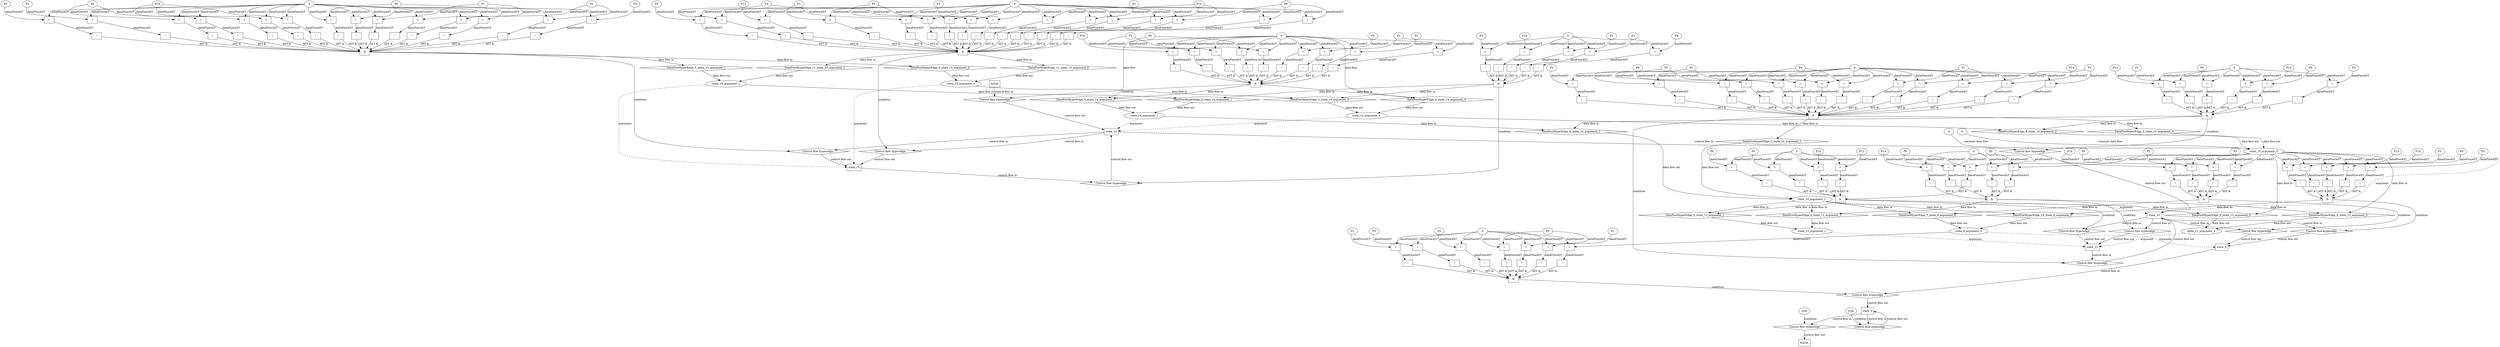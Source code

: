 digraph dag {
"state_10" [label="state_10" nodeName="state_10" class=cfn  shape="rect"];
"state_13" [label="state_13" nodeName="state_13" class=cfn  shape="rect"];
"state_14" [label="state_14" nodeName="state_14" class=cfn  shape="rect"];
"state_15" [label="state_15" nodeName="state_15" class=cfn  shape="rect"];
"state_3" [label="state_3" nodeName="state_3" class=cfn  shape="rect"];
"state_9" [label="state_9" nodeName="state_9" class=cfn  shape="rect"];
FALSE [label="FALSE" nodeName=FALSE class=cfn  shape="rect"];
Initial [label="Initial" nodeName=Initial class=cfn  shape="rect"];
ControlFowHyperEdge_0 [label="Control flow hyperedge" nodeName=ControlFowHyperEdge_0 class=controlFlowHyperEdge shape="diamond"];
"state_9" -> ControlFowHyperEdge_0 [label="control flow in"]
ControlFowHyperEdge_0 -> "state_3" [label="control flow out"]
ControlFowHyperEdge_1 [label="Control flow hyperedge" nodeName=ControlFowHyperEdge_1 class=controlFlowHyperEdge shape="diamond"];
"state_3" -> ControlFowHyperEdge_1 [label="control flow in"]
ControlFowHyperEdge_1 -> "state_3" [label="control flow out"]
ControlFowHyperEdge_2 [label="Control flow hyperedge" nodeName=ControlFowHyperEdge_2 class=controlFlowHyperEdge shape="diamond"];
"state_13" -> ControlFowHyperEdge_2 [label="control flow in"]
ControlFowHyperEdge_2 -> "state_10" [label="control flow out"]
ControlFowHyperEdge_3 [label="Control flow hyperedge" nodeName=ControlFowHyperEdge_3 class=controlFlowHyperEdge shape="diamond"];
"state_15" -> ControlFowHyperEdge_3 [label="control flow in"]
ControlFowHyperEdge_3 -> "state_14" [label="control flow out"]
ControlFowHyperEdge_4 [label="Control flow hyperedge" nodeName=ControlFowHyperEdge_4 class=controlFlowHyperEdge shape="diamond"];
"Initial" -> ControlFowHyperEdge_4 [label="control flow in"]
ControlFowHyperEdge_4 -> "state_14" [label="control flow out"]
ControlFowHyperEdge_5 [label="Control flow hyperedge" nodeName=ControlFowHyperEdge_5 class=controlFlowHyperEdge shape="diamond"];
"state_14" -> ControlFowHyperEdge_5 [label="control flow in"]
ControlFowHyperEdge_5 -> "state_15" [label="control flow out"]
ControlFowHyperEdge_6 [label="Control flow hyperedge" nodeName=ControlFowHyperEdge_6 class=controlFlowHyperEdge shape="diamond"];
"state_10" -> ControlFowHyperEdge_6 [label="control flow in"]
ControlFowHyperEdge_6 -> "state_13" [label="control flow out"]
ControlFowHyperEdge_7 [label="Control flow hyperedge" nodeName=ControlFowHyperEdge_7 class=controlFlowHyperEdge shape="diamond"];
"state_10" -> ControlFowHyperEdge_7 [label="control flow in"]
ControlFowHyperEdge_7 -> "state_9" [label="control flow out"]
ControlFowHyperEdge_8 [label="Control flow hyperedge" nodeName=ControlFowHyperEdge_8 class=controlFlowHyperEdge shape="diamond"];
"state_14" -> ControlFowHyperEdge_8 [label="control flow in"]
ControlFowHyperEdge_8 -> "state_10" [label="control flow out"]
ControlFowHyperEdge_9 [label="Control flow hyperedge" nodeName=ControlFowHyperEdge_9 class=controlFlowHyperEdge shape="diamond"];
"state_10" -> ControlFowHyperEdge_9 [label="control flow in"]
ControlFowHyperEdge_9 -> "state_13" [label="control flow out"]
ControlFowHyperEdge_10 [label="Control flow hyperedge" nodeName=ControlFowHyperEdge_10 class=controlFlowHyperEdge shape="diamond"];
"state_10" -> ControlFowHyperEdge_10 [label="control flow in"]
ControlFowHyperEdge_10 -> "state_9" [label="control flow out"]
ControlFowHyperEdge_11 [label="Control flow hyperedge" nodeName=ControlFowHyperEdge_11 class=controlFlowHyperEdge shape="diamond"];
"state_14" -> ControlFowHyperEdge_11 [label="control flow in"]
ControlFowHyperEdge_11 -> "state_15" [label="control flow out"]
ControlFowHyperEdge_12 [label="Control flow hyperedge" nodeName=ControlFowHyperEdge_12 class=controlFlowHyperEdge shape="diamond"];
"state_3" -> ControlFowHyperEdge_12 [label="control flow in"]
ControlFowHyperEdge_12 -> "FALSE" [label="control flow out"]
"state_9_argument_0" [label="state_9_argument_0" nodeName=argument0 class=argument  head="state_9" shape="oval"];
"state_9_argument_0" -> "state_9"[label="argument" style="dashed"]
"state_10_argument_0" [label="state_10_argument_0" nodeName=argument0 class=argument  head="state_10" shape="oval"];
"state_10_argument_0" -> "state_10"[label="argument" style="dashed"]
"state_10_argument_1" [label="state_10_argument_1" nodeName=argument1 class=argument  head="state_10" shape="oval"];
"state_10_argument_1" -> "state_10"[label="argument" style="dashed"]
"state_13_argument_0" [label="state_13_argument_0" nodeName=argument0 class=argument  head="state_13" shape="oval"];
"state_13_argument_0" -> "state_13"[label="argument" style="dashed"]
"state_13_argument_1" [label="state_13_argument_1" nodeName=argument1 class=argument  head="state_13" shape="oval"];
"state_13_argument_1" -> "state_13"[label="argument" style="dashed"]
"state_14_argument_0" [label="state_14_argument_0" nodeName=argument0 class=argument  head="state_14" shape="oval"];
"state_14_argument_0" -> "state_14"[label="argument" style="dashed"]
"state_14_argument_1" [label="state_14_argument_1" nodeName=argument1 class=argument  head="state_14" shape="oval"];
"state_14_argument_1" -> "state_14"[label="argument" style="dashed"]
"state_15_argument_0" [label="state_15_argument_0" nodeName=argument0 class=argument  head="state_15" shape="oval"];
"state_15_argument_0" -> "state_15"[label="argument" style="dashed"]
"state_15_argument_1" [label="state_15_argument_1" nodeName=argument1 class=argument  head="state_15" shape="oval"];
"state_15_argument_1" -> "state_15"[label="argument" style="dashed"]

"xxxstate_3___state_9_0xxx_and" [label="&" nodeName="xxxstate_3___state_9_0xxx_and" class=Operator shape="rect"];
"xxxstate_3___state_9_0xxxguard6_node_0" [label="!" nodeName="xxxstate_3___state_9_0xxxguard6_node_0" class=Operator shape="rect"];
"xxxstate_3___state_9_0xxxguard6_node_1" [label="=" nodeName="xxxstate_3___state_9_0xxxguard6_node_1" class=Operator  shape="rect"];
"xxxstate_3___state_9_0xxxguard6_node_1" -> "xxxstate_3___state_9_0xxxguard6_node_0"[label="dataFlowAST"]
"xxxstate_3___state_9_0xxxguard5_node_2" -> "xxxstate_3___state_9_0xxxguard6_node_1"[label="dataFlowAST"]
"xxxstate_3___state_9_0xxxguard_0_node_3" -> "xxxstate_3___state_9_0xxxguard6_node_1"[label="dataFlowAST"]

"xxxstate_3___state_9_0xxxguard6_node_0" -> "xxxstate_3___state_9_0xxx_and" [label="AST &"];
"xxxstate_3___state_9_0xxxguard3_node_0" [label="!" nodeName="xxxstate_3___state_9_0xxxguard3_node_0" class=Operator shape="rect"];
"xxxstate_3___state_9_0xxxguard3_node_1" [label="=" nodeName="xxxstate_3___state_9_0xxxguard3_node_1" class=Operator  shape="rect"];
"xxxstate_3___state_9_0xxxguard3_node_1" -> "xxxstate_3___state_9_0xxxguard3_node_0"[label="dataFlowAST"]
"state_9_argument_0" -> "xxxstate_3___state_9_0xxxguard3_node_1"[label="dataFlowAST"]
"xxxstate_3___state_9_0xxxguard_0_node_3" -> "xxxstate_3___state_9_0xxxguard3_node_1"[label="dataFlowAST"]

"xxxstate_3___state_9_0xxxguard3_node_0" -> "xxxstate_3___state_9_0xxx_and" [label="AST &"];
"xxxstate_3___state_9_0xxxguard5_node_0" [label="!" nodeName="xxxstate_3___state_9_0xxxguard5_node_0" class=Operator shape="rect"];
"xxxstate_3___state_9_0xxxguard5_node_1" [label="=" nodeName="xxxstate_3___state_9_0xxxguard5_node_1" class=Operator  shape="rect"];
"xxxstate_3___state_9_0xxxguard5_node_2" [label="P0" nodeName="xxxstate_3___state_9_0xxxguard5_node_2" class=Constant ];
"xxxstate_3___state_9_0xxxguard5_node_1" -> "xxxstate_3___state_9_0xxxguard5_node_0"[label="dataFlowAST"]
"xxxstate_3___state_9_0xxxguard5_node_2" -> "xxxstate_3___state_9_0xxxguard5_node_1"[label="dataFlowAST"]
"xxxstate_3___state_9_0xxxguard_0_node_3" -> "xxxstate_3___state_9_0xxxguard5_node_1"[label="dataFlowAST"]

"xxxstate_3___state_9_0xxxguard5_node_0" -> "xxxstate_3___state_9_0xxx_and" [label="AST &"];
"xxxstate_3___state_9_0xxxguard4_node_0" [label="!" nodeName="xxxstate_3___state_9_0xxxguard4_node_0" class=Operator shape="rect"];
"xxxstate_3___state_9_0xxxguard4_node_1" [label="=" nodeName="xxxstate_3___state_9_0xxxguard4_node_1" class=Operator  shape="rect"];
"xxxstate_3___state_9_0xxxguard4_node_2" [label="P2" nodeName="xxxstate_3___state_9_0xxxguard4_node_2" class=Constant ];
"xxxstate_3___state_9_0xxxguard4_node_1" -> "xxxstate_3___state_9_0xxxguard4_node_0"[label="dataFlowAST"]
"xxxstate_3___state_9_0xxxguard4_node_2" -> "xxxstate_3___state_9_0xxxguard4_node_1"[label="dataFlowAST"]
"xxxstate_3___state_9_0xxxguard_0_node_3" -> "xxxstate_3___state_9_0xxxguard4_node_1"[label="dataFlowAST"]

"xxxstate_3___state_9_0xxxguard4_node_0" -> "xxxstate_3___state_9_0xxx_and" [label="AST &"];
"xxxstate_3___state_9_0xxxguard2_node_0" [label="!" nodeName="xxxstate_3___state_9_0xxxguard2_node_0" class=Operator shape="rect"];
"xxxstate_3___state_9_0xxxguard2_node_1" [label="=" nodeName="xxxstate_3___state_9_0xxxguard2_node_1" class=Operator  shape="rect"];
"xxxstate_3___state_9_0xxxguard2_node_2" [label="P3" nodeName="xxxstate_3___state_9_0xxxguard2_node_2" class=Constant ];
"xxxstate_3___state_9_0xxxguard2_node_1" -> "xxxstate_3___state_9_0xxxguard2_node_0"[label="dataFlowAST"]
"xxxstate_3___state_9_0xxxguard2_node_2" -> "xxxstate_3___state_9_0xxxguard2_node_1"[label="dataFlowAST"]
"xxxstate_3___state_9_0xxxguard_0_node_3" -> "xxxstate_3___state_9_0xxxguard2_node_1"[label="dataFlowAST"]

"xxxstate_3___state_9_0xxxguard2_node_0" -> "xxxstate_3___state_9_0xxx_and" [label="AST &"];
"xxxstate_3___state_9_0xxxguard1_node_0" [label="!" nodeName="xxxstate_3___state_9_0xxxguard1_node_0" class=Operator shape="rect"];
"xxxstate_3___state_9_0xxxguard1_node_1" [label="=" nodeName="xxxstate_3___state_9_0xxxguard1_node_1" class=Operator  shape="rect"];
"xxxstate_3___state_9_0xxxguard1_node_2" [label="P1" nodeName="xxxstate_3___state_9_0xxxguard1_node_2" class=Constant ];
"xxxstate_3___state_9_0xxxguard1_node_1" -> "xxxstate_3___state_9_0xxxguard1_node_0"[label="dataFlowAST"]
"xxxstate_3___state_9_0xxxguard1_node_2" -> "xxxstate_3___state_9_0xxxguard1_node_1"[label="dataFlowAST"]
"xxxstate_3___state_9_0xxxguard_0_node_3" -> "xxxstate_3___state_9_0xxxguard1_node_1"[label="dataFlowAST"]

"xxxstate_3___state_9_0xxxguard1_node_0" -> "xxxstate_3___state_9_0xxx_and" [label="AST &"];
"xxxstate_3___state_9_0xxxguard_0_node_0" [label="!" nodeName="xxxstate_3___state_9_0xxxguard_0_node_0" class=Operator shape="rect"];
"xxxstate_3___state_9_0xxxguard_0_node_1" [label="=" nodeName="xxxstate_3___state_9_0xxxguard_0_node_1" class=Operator  shape="rect"];
"xxxstate_3___state_9_0xxxguard_0_node_2" [label="P4" nodeName="xxxstate_3___state_9_0xxxguard_0_node_2" class=Constant ];
"xxxstate_3___state_9_0xxxguard_0_node_3" [label="0" nodeName="xxxstate_3___state_9_0xxxguard_0_node_3" class=Literal ];
"xxxstate_3___state_9_0xxxguard_0_node_1" -> "xxxstate_3___state_9_0xxxguard_0_node_0"[label="dataFlowAST"]
"xxxstate_3___state_9_0xxxguard_0_node_2" -> "xxxstate_3___state_9_0xxxguard_0_node_1"[label="dataFlowAST"]
"xxxstate_3___state_9_0xxxguard_0_node_3" -> "xxxstate_3___state_9_0xxxguard_0_node_1"[label="dataFlowAST"]

"xxxstate_3___state_9_0xxxguard_0_node_0" -> "xxxstate_3___state_9_0xxx_and" [label="AST &"];
"xxxstate_3___state_9_0xxx_and" -> "ControlFowHyperEdge_0" [label="condition"];
"xxxstate_3___state_3_1xxxguard_0_node_0" [label="true" nodeName="xxxstate_3___state_3_1xxxguard_0_node_0" class=BoolValue ];

"xxxstate_3___state_3_1xxxguard_0_node_0" -> "ControlFowHyperEdge_1" [label="condition"];
"xxxstate_10___state_13_2xxx_and" [label="&" nodeName="xxxstate_10___state_13_2xxx_and" class=Operator shape="rect"];
"xxxstate_10___state_13_2xxxguard6_node_0" [label="!" nodeName="xxxstate_10___state_13_2xxxguard6_node_0" class=Operator shape="rect"];
"xxxstate_10___state_13_2xxxguard6_node_1" [label="=" nodeName="xxxstate_10___state_13_2xxxguard6_node_1" class=Operator  shape="rect"];
"xxxstate_10___state_13_2xxxguard6_node_2" [label="P14" nodeName="xxxstate_10___state_13_2xxxguard6_node_2" class=Constant ];
"xxxstate_10___state_13_2xxxguard6_node_1" -> "xxxstate_10___state_13_2xxxguard6_node_0"[label="dataFlowAST"]
"xxxstate_10___state_13_2xxxguard6_node_2" -> "xxxstate_10___state_13_2xxxguard6_node_1"[label="dataFlowAST"]
"xxxstate_10___state_13_2xxxguard_0_node_3" -> "xxxstate_10___state_13_2xxxguard6_node_1"[label="dataFlowAST"]

"xxxstate_10___state_13_2xxxguard6_node_0" -> "xxxstate_10___state_13_2xxx_and" [label="AST &"];
"xxxstate_10___state_13_2xxxguard10_node_0" [label="!" nodeName="xxxstate_10___state_13_2xxxguard10_node_0" class=Operator shape="rect"];
"xxxstate_10___state_13_2xxxguard10_node_1" [label="=" nodeName="xxxstate_10___state_13_2xxxguard10_node_1" class=Operator  shape="rect"];
"xxxstate_10___state_13_2xxxguard10_node_1" -> "xxxstate_10___state_13_2xxxguard10_node_0"[label="dataFlowAST"]
"xxxstate_10___state_13_2xxxguard1_node_2" -> "xxxstate_10___state_13_2xxxguard10_node_1"[label="dataFlowAST"]
"xxxstate_10___state_13_2xxxguard_0_node_3" -> "xxxstate_10___state_13_2xxxguard10_node_1"[label="dataFlowAST"]

"xxxstate_10___state_13_2xxxguard10_node_0" -> "xxxstate_10___state_13_2xxx_and" [label="AST &"];
"xxxstate_10___state_13_2xxxguard12_node_0" [label="!" nodeName="xxxstate_10___state_13_2xxxguard12_node_0" class=Operator shape="rect"];
"xxxstate_10___state_13_2xxxguard12_node_1" [label="=" nodeName="xxxstate_10___state_13_2xxxguard12_node_1" class=Operator  shape="rect"];
"xxxstate_10___state_13_2xxxguard12_node_1" -> "xxxstate_10___state_13_2xxxguard12_node_0"[label="dataFlowAST"]
"xxxstate_10___state_13_2xxxguard11_node_2" -> "xxxstate_10___state_13_2xxxguard12_node_1"[label="dataFlowAST"]
"xxxstate_10___state_13_2xxxguard_0_node_3" -> "xxxstate_10___state_13_2xxxguard12_node_1"[label="dataFlowAST"]

"xxxstate_10___state_13_2xxxguard12_node_0" -> "xxxstate_10___state_13_2xxx_and" [label="AST &"];
"xxxstate_10___state_13_2xxxguard7_node_0" [label="!" nodeName="xxxstate_10___state_13_2xxxguard7_node_0" class=Operator shape="rect"];
"xxxstate_10___state_13_2xxxguard7_node_1" [label="=" nodeName="xxxstate_10___state_13_2xxxguard7_node_1" class=Operator  shape="rect"];
"xxxstate_10___state_13_2xxxguard7_node_1" -> "xxxstate_10___state_13_2xxxguard7_node_0"[label="dataFlowAST"]
"xxxstate_10___state_13_2xxxguard_0_node_2" -> "xxxstate_10___state_13_2xxxguard7_node_1"[label="dataFlowAST"]
"xxxstate_10___state_13_2xxxguard_0_node_3" -> "xxxstate_10___state_13_2xxxguard7_node_1"[label="dataFlowAST"]

"xxxstate_10___state_13_2xxxguard7_node_0" -> "xxxstate_10___state_13_2xxx_and" [label="AST &"];
"xxxstate_10___state_13_2xxxguard1_node_0" [label="!" nodeName="xxxstate_10___state_13_2xxxguard1_node_0" class=Operator shape="rect"];
"xxxstate_10___state_13_2xxxguard1_node_1" [label="=" nodeName="xxxstate_10___state_13_2xxxguard1_node_1" class=Operator  shape="rect"];
"xxxstate_10___state_13_2xxxguard1_node_2" [label="P4" nodeName="xxxstate_10___state_13_2xxxguard1_node_2" class=Constant ];
"xxxstate_10___state_13_2xxxguard1_node_1" -> "xxxstate_10___state_13_2xxxguard1_node_0"[label="dataFlowAST"]
"xxxstate_10___state_13_2xxxguard1_node_2" -> "xxxstate_10___state_13_2xxxguard1_node_1"[label="dataFlowAST"]
"xxxstate_10___state_13_2xxxguard_0_node_3" -> "xxxstate_10___state_13_2xxxguard1_node_1"[label="dataFlowAST"]

"xxxstate_10___state_13_2xxxguard1_node_0" -> "xxxstate_10___state_13_2xxx_and" [label="AST &"];
"xxxstate_10___state_13_2xxxguard5_node_0" [label="!" nodeName="xxxstate_10___state_13_2xxxguard5_node_0" class=Operator shape="rect"];
"xxxstate_10___state_13_2xxxguard5_node_1" [label="=" nodeName="xxxstate_10___state_13_2xxxguard5_node_1" class=Operator  shape="rect"];
"xxxstate_10___state_13_2xxxguard5_node_2" [label="P0" nodeName="xxxstate_10___state_13_2xxxguard5_node_2" class=Constant ];
"xxxstate_10___state_13_2xxxguard5_node_1" -> "xxxstate_10___state_13_2xxxguard5_node_0"[label="dataFlowAST"]
"xxxstate_10___state_13_2xxxguard5_node_2" -> "xxxstate_10___state_13_2xxxguard5_node_1"[label="dataFlowAST"]
"xxxstate_10___state_13_2xxxguard_0_node_3" -> "xxxstate_10___state_13_2xxxguard5_node_1"[label="dataFlowAST"]

"xxxstate_10___state_13_2xxxguard5_node_0" -> "xxxstate_10___state_13_2xxx_and" [label="AST &"];
"xxxstate_10___state_13_2xxxguard2_node_0" [label="!" nodeName="xxxstate_10___state_13_2xxxguard2_node_0" class=Operator shape="rect"];
"xxxstate_10___state_13_2xxxguard2_node_1" [label="=" nodeName="xxxstate_10___state_13_2xxxguard2_node_1" class=Operator  shape="rect"];
"xxxstate_10___state_13_2xxxguard2_node_2" [label="P5" nodeName="xxxstate_10___state_13_2xxxguard2_node_2" class=Constant ];
"xxxstate_10___state_13_2xxxguard2_node_1" -> "xxxstate_10___state_13_2xxxguard2_node_0"[label="dataFlowAST"]
"xxxstate_10___state_13_2xxxguard2_node_2" -> "xxxstate_10___state_13_2xxxguard2_node_1"[label="dataFlowAST"]
"xxxstate_10___state_13_2xxxguard_0_node_3" -> "xxxstate_10___state_13_2xxxguard2_node_1"[label="dataFlowAST"]

"xxxstate_10___state_13_2xxxguard2_node_0" -> "xxxstate_10___state_13_2xxx_and" [label="AST &"];
"xxxstate_10___state_13_2xxxguard11_node_0" [label="!" nodeName="xxxstate_10___state_13_2xxxguard11_node_0" class=Operator shape="rect"];
"xxxstate_10___state_13_2xxxguard11_node_1" [label="=" nodeName="xxxstate_10___state_13_2xxxguard11_node_1" class=Operator  shape="rect"];
"xxxstate_10___state_13_2xxxguard11_node_2" [label="P2" nodeName="xxxstate_10___state_13_2xxxguard11_node_2" class=Constant ];
"xxxstate_10___state_13_2xxxguard11_node_1" -> "xxxstate_10___state_13_2xxxguard11_node_0"[label="dataFlowAST"]
"xxxstate_10___state_13_2xxxguard11_node_2" -> "xxxstate_10___state_13_2xxxguard11_node_1"[label="dataFlowAST"]
"xxxstate_10___state_13_2xxxguard_0_node_3" -> "xxxstate_10___state_13_2xxxguard11_node_1"[label="dataFlowAST"]

"xxxstate_10___state_13_2xxxguard11_node_0" -> "xxxstate_10___state_13_2xxx_and" [label="AST &"];
"xxxstate_10___state_13_2xxxguard9_node_0" [label="!" nodeName="xxxstate_10___state_13_2xxxguard9_node_0" class=Operator shape="rect"];
"xxxstate_10___state_13_2xxxguard9_node_1" [label="=" nodeName="xxxstate_10___state_13_2xxxguard9_node_1" class=Operator  shape="rect"];
"xxxstate_10___state_13_2xxxguard9_node_2" [label="P6" nodeName="xxxstate_10___state_13_2xxxguard9_node_2" class=Constant ];
"xxxstate_10___state_13_2xxxguard9_node_1" -> "xxxstate_10___state_13_2xxxguard9_node_0"[label="dataFlowAST"]
"xxxstate_10___state_13_2xxxguard9_node_2" -> "xxxstate_10___state_13_2xxxguard9_node_1"[label="dataFlowAST"]
"xxxstate_10___state_13_2xxxguard_0_node_3" -> "xxxstate_10___state_13_2xxxguard9_node_1"[label="dataFlowAST"]

"xxxstate_10___state_13_2xxxguard9_node_0" -> "xxxstate_10___state_13_2xxx_and" [label="AST &"];
"xxxstate_10___state_13_2xxxguard4_node_0" [label="!" nodeName="xxxstate_10___state_13_2xxxguard4_node_0" class=Operator shape="rect"];
"xxxstate_10___state_13_2xxxguard4_node_1" [label="=" nodeName="xxxstate_10___state_13_2xxxguard4_node_1" class=Operator  shape="rect"];
"xxxstate_10___state_13_2xxxguard4_node_2" [label="P1" nodeName="xxxstate_10___state_13_2xxxguard4_node_2" class=Constant ];
"xxxstate_10___state_13_2xxxguard4_node_1" -> "xxxstate_10___state_13_2xxxguard4_node_0"[label="dataFlowAST"]
"xxxstate_10___state_13_2xxxguard4_node_2" -> "xxxstate_10___state_13_2xxxguard4_node_1"[label="dataFlowAST"]
"xxxstate_10___state_13_2xxxguard_0_node_3" -> "xxxstate_10___state_13_2xxxguard4_node_1"[label="dataFlowAST"]

"xxxstate_10___state_13_2xxxguard4_node_0" -> "xxxstate_10___state_13_2xxx_and" [label="AST &"];
"xxxstate_10___state_13_2xxxguard_0_node_0" [label="!" nodeName="xxxstate_10___state_13_2xxxguard_0_node_0" class=Operator shape="rect"];
"xxxstate_10___state_13_2xxxguard_0_node_1" [label="=" nodeName="xxxstate_10___state_13_2xxxguard_0_node_1" class=Operator  shape="rect"];
"xxxstate_10___state_13_2xxxguard_0_node_2" [label="P3" nodeName="xxxstate_10___state_13_2xxxguard_0_node_2" class=Constant ];
"xxxstate_10___state_13_2xxxguard_0_node_3" [label="0" nodeName="xxxstate_10___state_13_2xxxguard_0_node_3" class=Literal ];
"xxxstate_10___state_13_2xxxguard_0_node_1" -> "xxxstate_10___state_13_2xxxguard_0_node_0"[label="dataFlowAST"]
"xxxstate_10___state_13_2xxxguard_0_node_2" -> "xxxstate_10___state_13_2xxxguard_0_node_1"[label="dataFlowAST"]
"xxxstate_10___state_13_2xxxguard_0_node_3" -> "xxxstate_10___state_13_2xxxguard_0_node_1"[label="dataFlowAST"]

"xxxstate_10___state_13_2xxxguard_0_node_0" -> "xxxstate_10___state_13_2xxx_and" [label="AST &"];
"xxxstate_10___state_13_2xxxguard8_node_0" [label="!" nodeName="xxxstate_10___state_13_2xxxguard8_node_0" class=Operator shape="rect"];
"xxxstate_10___state_13_2xxxguard8_node_1" [label="=" nodeName="xxxstate_10___state_13_2xxxguard8_node_1" class=Operator  shape="rect"];
"xxxstate_10___state_13_2xxxguard8_node_1" -> "xxxstate_10___state_13_2xxxguard8_node_0"[label="dataFlowAST"]
"xxxstate_10___state_13_2xxxguard4_node_2" -> "xxxstate_10___state_13_2xxxguard8_node_1"[label="dataFlowAST"]
"xxxstate_10___state_13_2xxxguard_0_node_3" -> "xxxstate_10___state_13_2xxxguard8_node_1"[label="dataFlowAST"]

"xxxstate_10___state_13_2xxxguard8_node_0" -> "xxxstate_10___state_13_2xxx_and" [label="AST &"];
"xxxstate_10___state_13_2xxxguard3_node_0" [label="!" nodeName="xxxstate_10___state_13_2xxxguard3_node_0" class=Operator shape="rect"];
"xxxstate_10___state_13_2xxxguard3_node_1" [label="=" nodeName="xxxstate_10___state_13_2xxxguard3_node_1" class=Operator  shape="rect"];
"xxxstate_10___state_13_2xxxguard3_node_1" -> "xxxstate_10___state_13_2xxxguard3_node_0"[label="dataFlowAST"]
"xxxstate_10___state_13_2xxxguard2_node_2" -> "xxxstate_10___state_13_2xxxguard3_node_1"[label="dataFlowAST"]
"xxxstate_10___state_13_2xxxguard_0_node_3" -> "xxxstate_10___state_13_2xxxguard3_node_1"[label="dataFlowAST"]

"xxxstate_10___state_13_2xxxguard3_node_0" -> "xxxstate_10___state_13_2xxx_and" [label="AST &"];
"xxxstate_10___state_13_2xxx_and" -> "ControlFowHyperEdge_2" [label="condition"];
"xxxstate_14___state_15_3xxx_and" [label="&" nodeName="xxxstate_14___state_15_3xxx_and" class=Operator shape="rect"];
"xxxstate_14___state_15_3xxxguard1_node_0" [label="!" nodeName="xxxstate_14___state_15_3xxxguard1_node_0" class=Operator shape="rect"];
"xxxstate_14___state_15_3xxxguard1_node_1" [label="=" nodeName="xxxstate_14___state_15_3xxxguard1_node_1" class=Operator  shape="rect"];
"xxxstate_14___state_15_3xxxguard1_node_2" [label="P14" nodeName="xxxstate_14___state_15_3xxxguard1_node_2" class=Constant ];
"xxxstate_14___state_15_3xxxguard1_node_1" -> "xxxstate_14___state_15_3xxxguard1_node_0"[label="dataFlowAST"]
"xxxstate_14___state_15_3xxxguard1_node_2" -> "xxxstate_14___state_15_3xxxguard1_node_1"[label="dataFlowAST"]
"xxxstate_14___state_15_3xxxguard_0_node_3" -> "xxxstate_14___state_15_3xxxguard1_node_1"[label="dataFlowAST"]

"xxxstate_14___state_15_3xxxguard1_node_0" -> "xxxstate_14___state_15_3xxx_and" [label="AST &"];
"xxxstate_14___state_15_3xxxguard3_node_0" [label="!" nodeName="xxxstate_14___state_15_3xxxguard3_node_0" class=Operator shape="rect"];
"xxxstate_14___state_15_3xxxguard3_node_1" [label="=" nodeName="xxxstate_14___state_15_3xxxguard3_node_1" class=Operator  shape="rect"];
"xxxstate_14___state_15_3xxxguard3_node_2" [label="P5" nodeName="xxxstate_14___state_15_3xxxguard3_node_2" class=Constant ];
"xxxstate_14___state_15_3xxxguard3_node_1" -> "xxxstate_14___state_15_3xxxguard3_node_0"[label="dataFlowAST"]
"xxxstate_14___state_15_3xxxguard3_node_2" -> "xxxstate_14___state_15_3xxxguard3_node_1"[label="dataFlowAST"]
"xxxstate_14___state_15_3xxxguard_0_node_3" -> "xxxstate_14___state_15_3xxxguard3_node_1"[label="dataFlowAST"]

"xxxstate_14___state_15_3xxxguard3_node_0" -> "xxxstate_14___state_15_3xxx_and" [label="AST &"];
"xxxstate_14___state_15_3xxxguard4_node_0" [label="!" nodeName="xxxstate_14___state_15_3xxxguard4_node_0" class=Operator shape="rect"];
"xxxstate_14___state_15_3xxxguard4_node_1" [label="=" nodeName="xxxstate_14___state_15_3xxxguard4_node_1" class=Operator  shape="rect"];
"xxxstate_14___state_15_3xxxguard4_node_2" [label="P6" nodeName="xxxstate_14___state_15_3xxxguard4_node_2" class=Constant ];
"xxxstate_14___state_15_3xxxguard4_node_1" -> "xxxstate_14___state_15_3xxxguard4_node_0"[label="dataFlowAST"]
"xxxstate_14___state_15_3xxxguard4_node_2" -> "xxxstate_14___state_15_3xxxguard4_node_1"[label="dataFlowAST"]
"xxxstate_14___state_15_3xxxguard_0_node_3" -> "xxxstate_14___state_15_3xxxguard4_node_1"[label="dataFlowAST"]

"xxxstate_14___state_15_3xxxguard4_node_0" -> "xxxstate_14___state_15_3xxx_and" [label="AST &"];
"xxxstate_14___state_15_3xxxguard_0_node_0" [label="!" nodeName="xxxstate_14___state_15_3xxxguard_0_node_0" class=Operator shape="rect"];
"xxxstate_14___state_15_3xxxguard_0_node_1" [label="=" nodeName="xxxstate_14___state_15_3xxxguard_0_node_1" class=Operator  shape="rect"];
"xxxstate_14___state_15_3xxxguard_0_node_2" [label="P2" nodeName="xxxstate_14___state_15_3xxxguard_0_node_2" class=Constant ];
"xxxstate_14___state_15_3xxxguard_0_node_3" [label="0" nodeName="xxxstate_14___state_15_3xxxguard_0_node_3" class=Literal ];
"xxxstate_14___state_15_3xxxguard_0_node_1" -> "xxxstate_14___state_15_3xxxguard_0_node_0"[label="dataFlowAST"]
"xxxstate_14___state_15_3xxxguard_0_node_2" -> "xxxstate_14___state_15_3xxxguard_0_node_1"[label="dataFlowAST"]
"xxxstate_14___state_15_3xxxguard_0_node_3" -> "xxxstate_14___state_15_3xxxguard_0_node_1"[label="dataFlowAST"]

"xxxstate_14___state_15_3xxxguard_0_node_0" -> "xxxstate_14___state_15_3xxx_and" [label="AST &"];
"xxxstate_14___state_15_3xxxguard2_node_0" [label="!" nodeName="xxxstate_14___state_15_3xxxguard2_node_0" class=Operator shape="rect"];
"xxxstate_14___state_15_3xxxguard2_node_1" [label="=" nodeName="xxxstate_14___state_15_3xxxguard2_node_1" class=Operator  shape="rect"];
"xxxstate_14___state_15_3xxxguard2_node_2" [label="P3" nodeName="xxxstate_14___state_15_3xxxguard2_node_2" class=Constant ];
"xxxstate_14___state_15_3xxxguard2_node_1" -> "xxxstate_14___state_15_3xxxguard2_node_0"[label="dataFlowAST"]
"xxxstate_14___state_15_3xxxguard2_node_2" -> "xxxstate_14___state_15_3xxxguard2_node_1"[label="dataFlowAST"]
"xxxstate_14___state_15_3xxxguard_0_node_3" -> "xxxstate_14___state_15_3xxxguard2_node_1"[label="dataFlowAST"]

"xxxstate_14___state_15_3xxxguard2_node_0" -> "xxxstate_14___state_15_3xxx_and" [label="AST &"];
"xxxstate_14___state_15_3xxx_and" -> "ControlFowHyperEdge_3" [label="condition"];
"xxxstate_14___Initial_4xxx_and" [label="&" nodeName="xxxstate_14___Initial_4xxx_and" class=Operator shape="rect"];
"xxxstate_14___Initial_4xxxguard6_node_0" [label="!" nodeName="xxxstate_14___Initial_4xxxguard6_node_0" class=Operator shape="rect"];
"xxxstate_14___Initial_4xxxguard6_node_1" [label="=" nodeName="xxxstate_14___Initial_4xxxguard6_node_1" class=Operator  shape="rect"];
"xxxstate_14___Initial_4xxxguard6_node_2" [label="P5" nodeName="xxxstate_14___Initial_4xxxguard6_node_2" class=Constant ];
"xxxstate_14___Initial_4xxxguard6_node_1" -> "xxxstate_14___Initial_4xxxguard6_node_0"[label="dataFlowAST"]
"xxxstate_14___Initial_4xxxguard6_node_2" -> "xxxstate_14___Initial_4xxxguard6_node_1"[label="dataFlowAST"]
"xxxstate_14___Initial_4xxxdataFlow_0_node_0" -> "xxxstate_14___Initial_4xxxguard6_node_1"[label="dataFlowAST"]

"xxxstate_14___Initial_4xxxguard6_node_0" -> "xxxstate_14___Initial_4xxx_and" [label="AST &"];
"xxxstate_14___Initial_4xxxguard7_node_0" [label="!" nodeName="xxxstate_14___Initial_4xxxguard7_node_0" class=Operator shape="rect"];
"xxxstate_14___Initial_4xxxguard7_node_1" [label="=" nodeName="xxxstate_14___Initial_4xxxguard7_node_1" class=Operator  shape="rect"];
"xxxstate_14___Initial_4xxxguard7_node_1" -> "xxxstate_14___Initial_4xxxguard7_node_0"[label="dataFlowAST"]
"xxxstate_14___Initial_4xxxguard_0_node_2" -> "xxxstate_14___Initial_4xxxguard7_node_1"[label="dataFlowAST"]
"xxxstate_14___Initial_4xxxdataFlow_0_node_0" -> "xxxstate_14___Initial_4xxxguard7_node_1"[label="dataFlowAST"]

"xxxstate_14___Initial_4xxxguard7_node_0" -> "xxxstate_14___Initial_4xxx_and" [label="AST &"];
"xxxstate_14___Initial_4xxxguard1_node_0" [label="!" nodeName="xxxstate_14___Initial_4xxxguard1_node_0" class=Operator shape="rect"];
"xxxstate_14___Initial_4xxxguard1_node_1" [label="=" nodeName="xxxstate_14___Initial_4xxxguard1_node_1" class=Operator  shape="rect"];
"xxxstate_14___Initial_4xxxguard1_node_2" [label="P1" nodeName="xxxstate_14___Initial_4xxxguard1_node_2" class=Constant ];
"xxxstate_14___Initial_4xxxguard1_node_1" -> "xxxstate_14___Initial_4xxxguard1_node_0"[label="dataFlowAST"]
"xxxstate_14___Initial_4xxxguard1_node_2" -> "xxxstate_14___Initial_4xxxguard1_node_1"[label="dataFlowAST"]
"xxxstate_14___Initial_4xxxdataFlow_0_node_0" -> "xxxstate_14___Initial_4xxxguard1_node_1"[label="dataFlowAST"]

"xxxstate_14___Initial_4xxxguard1_node_0" -> "xxxstate_14___Initial_4xxx_and" [label="AST &"];
"xxxstate_14___Initial_4xxxguard5_node_0" [label="!" nodeName="xxxstate_14___Initial_4xxxguard5_node_0" class=Operator shape="rect"];
"xxxstate_14___Initial_4xxxguard5_node_1" [label="=" nodeName="xxxstate_14___Initial_4xxxguard5_node_1" class=Operator  shape="rect"];
"xxxstate_14___Initial_4xxxguard5_node_2" [label="P6" nodeName="xxxstate_14___Initial_4xxxguard5_node_2" class=Constant ];
"xxxstate_14___Initial_4xxxguard5_node_1" -> "xxxstate_14___Initial_4xxxguard5_node_0"[label="dataFlowAST"]
"xxxstate_14___Initial_4xxxguard5_node_2" -> "xxxstate_14___Initial_4xxxguard5_node_1"[label="dataFlowAST"]
"xxxstate_14___Initial_4xxxdataFlow_0_node_0" -> "xxxstate_14___Initial_4xxxguard5_node_1"[label="dataFlowAST"]

"xxxstate_14___Initial_4xxxguard5_node_0" -> "xxxstate_14___Initial_4xxx_and" [label="AST &"];
"xxxstate_14___Initial_4xxxguard8_node_0" [label="!" nodeName="xxxstate_14___Initial_4xxxguard8_node_0" class=Operator shape="rect"];
"xxxstate_14___Initial_4xxxguard8_node_1" [label="=" nodeName="xxxstate_14___Initial_4xxxguard8_node_1" class=Operator  shape="rect"];
"xxxstate_14___Initial_4xxxguard8_node_1" -> "xxxstate_14___Initial_4xxxguard8_node_0"[label="dataFlowAST"]
"xxxstate_14___Initial_4xxxguard5_node_2" -> "xxxstate_14___Initial_4xxxguard8_node_1"[label="dataFlowAST"]
"xxxstate_14___Initial_4xxxdataFlow_0_node_0" -> "xxxstate_14___Initial_4xxxguard8_node_1"[label="dataFlowAST"]

"xxxstate_14___Initial_4xxxguard8_node_0" -> "xxxstate_14___Initial_4xxx_and" [label="AST &"];
"xxxstate_14___Initial_4xxxguard4_node_0" [label="!" nodeName="xxxstate_14___Initial_4xxxguard4_node_0" class=Operator shape="rect"];
"xxxstate_14___Initial_4xxxguard4_node_1" [label="=" nodeName="xxxstate_14___Initial_4xxxguard4_node_1" class=Operator  shape="rect"];
"xxxstate_14___Initial_4xxxguard4_node_2" [label="P3" nodeName="xxxstate_14___Initial_4xxxguard4_node_2" class=Constant ];
"xxxstate_14___Initial_4xxxguard4_node_1" -> "xxxstate_14___Initial_4xxxguard4_node_0"[label="dataFlowAST"]
"xxxstate_14___Initial_4xxxguard4_node_2" -> "xxxstate_14___Initial_4xxxguard4_node_1"[label="dataFlowAST"]
"xxxstate_14___Initial_4xxxdataFlow_0_node_0" -> "xxxstate_14___Initial_4xxxguard4_node_1"[label="dataFlowAST"]

"xxxstate_14___Initial_4xxxguard4_node_0" -> "xxxstate_14___Initial_4xxx_and" [label="AST &"];
"xxxstate_14___Initial_4xxxguard_0_node_0" [label="!" nodeName="xxxstate_14___Initial_4xxxguard_0_node_0" class=Operator shape="rect"];
"xxxstate_14___Initial_4xxxguard_0_node_1" [label="=" nodeName="xxxstate_14___Initial_4xxxguard_0_node_1" class=Operator  shape="rect"];
"xxxstate_14___Initial_4xxxguard_0_node_2" [label="P2" nodeName="xxxstate_14___Initial_4xxxguard_0_node_2" class=Constant ];
"xxxstate_14___Initial_4xxxguard_0_node_1" -> "xxxstate_14___Initial_4xxxguard_0_node_0"[label="dataFlowAST"]
"xxxstate_14___Initial_4xxxguard_0_node_2" -> "xxxstate_14___Initial_4xxxguard_0_node_1"[label="dataFlowAST"]
"xxxstate_14___Initial_4xxxdataFlow_0_node_0" -> "xxxstate_14___Initial_4xxxguard_0_node_1"[label="dataFlowAST"]

"xxxstate_14___Initial_4xxxguard_0_node_0" -> "xxxstate_14___Initial_4xxx_and" [label="AST &"];
"xxxstate_14___Initial_4xxxguard3_node_0" [label="!" nodeName="xxxstate_14___Initial_4xxxguard3_node_0" class=Operator shape="rect"];
"xxxstate_14___Initial_4xxxguard3_node_1" [label="=" nodeName="xxxstate_14___Initial_4xxxguard3_node_1" class=Operator  shape="rect"];
"xxxstate_14___Initial_4xxxguard3_node_1" -> "xxxstate_14___Initial_4xxxguard3_node_0"[label="dataFlowAST"]
"xxxstate_14___Initial_4xxxguard1_node_2" -> "xxxstate_14___Initial_4xxxguard3_node_1"[label="dataFlowAST"]
"xxxstate_14___Initial_4xxxdataFlow_0_node_0" -> "xxxstate_14___Initial_4xxxguard3_node_1"[label="dataFlowAST"]

"xxxstate_14___Initial_4xxxguard3_node_0" -> "xxxstate_14___Initial_4xxx_and" [label="AST &"];
"xxxstate_14___Initial_4xxxguard2_node_0" [label="!" nodeName="xxxstate_14___Initial_4xxxguard2_node_0" class=Operator shape="rect"];
"xxxstate_14___Initial_4xxxguard2_node_1" [label="=" nodeName="xxxstate_14___Initial_4xxxguard2_node_1" class=Operator  shape="rect"];
"xxxstate_14___Initial_4xxxguard2_node_2" [label="P14" nodeName="xxxstate_14___Initial_4xxxguard2_node_2" class=Constant ];
"xxxstate_14___Initial_4xxxguard2_node_1" -> "xxxstate_14___Initial_4xxxguard2_node_0"[label="dataFlowAST"]
"xxxstate_14___Initial_4xxxguard2_node_2" -> "xxxstate_14___Initial_4xxxguard2_node_1"[label="dataFlowAST"]
"xxxstate_14___Initial_4xxxdataFlow_0_node_0" -> "xxxstate_14___Initial_4xxxguard2_node_1"[label="dataFlowAST"]

"xxxstate_14___Initial_4xxxguard2_node_0" -> "xxxstate_14___Initial_4xxx_and" [label="AST &"];
"xxxstate_14___Initial_4xxx_and" -> "ControlFowHyperEdge_4" [label="condition"];
"xxxstate_14___Initial_4xxxdataFlow_0_node_0" [label="0" nodeName="xxxstate_14___Initial_4xxxdataFlow_0_node_0" class=Literal ];

"xxxstate_14___Initial_4xxxdataFlow_0_node_0" -> "DataFowHyperEdge_4_state_14_argument_0" [label="data flow"];

"xxxstate_14___Initial_4xxxdataFlow_0_node_0" -> "DataFowHyperEdge_4_state_14_argument_1" [label="data flow"];
"xxxstate_15___state_14_5xxx_and" [label="&" nodeName="xxxstate_15___state_14_5xxx_and" class=Operator shape="rect"];
"xxxstate_15___state_14_5xxxguard4_node_0" [label="!" nodeName="xxxstate_15___state_14_5xxxguard4_node_0" class=Operator shape="rect"];
"xxxstate_15___state_14_5xxxguard4_node_1" [label="=" nodeName="xxxstate_15___state_14_5xxxguard4_node_1" class=Operator  shape="rect"];
"xxxstate_15___state_14_5xxxguard4_node_2" [label="P2" nodeName="xxxstate_15___state_14_5xxxguard4_node_2" class=Constant ];
"xxxstate_15___state_14_5xxxguard4_node_1" -> "xxxstate_15___state_14_5xxxguard4_node_0"[label="dataFlowAST"]
"xxxstate_15___state_14_5xxxguard4_node_2" -> "xxxstate_15___state_14_5xxxguard4_node_1"[label="dataFlowAST"]
"xxxstate_15___state_14_5xxxguard_0_node_3" -> "xxxstate_15___state_14_5xxxguard4_node_1"[label="dataFlowAST"]

"xxxstate_15___state_14_5xxxguard4_node_0" -> "xxxstate_15___state_14_5xxx_and" [label="AST &"];
"xxxstate_15___state_14_5xxxguard2_node_0" [label="!" nodeName="xxxstate_15___state_14_5xxxguard2_node_0" class=Operator shape="rect"];
"xxxstate_15___state_14_5xxxguard2_node_1" [label="=" nodeName="xxxstate_15___state_14_5xxxguard2_node_1" class=Operator  shape="rect"];
"xxxstate_15___state_14_5xxxguard2_node_2" [label="P3" nodeName="xxxstate_15___state_14_5xxxguard2_node_2" class=Constant ];
"xxxstate_15___state_14_5xxxguard2_node_1" -> "xxxstate_15___state_14_5xxxguard2_node_0"[label="dataFlowAST"]
"xxxstate_15___state_14_5xxxguard2_node_2" -> "xxxstate_15___state_14_5xxxguard2_node_1"[label="dataFlowAST"]
"xxxstate_15___state_14_5xxxguard_0_node_3" -> "xxxstate_15___state_14_5xxxguard2_node_1"[label="dataFlowAST"]

"xxxstate_15___state_14_5xxxguard2_node_0" -> "xxxstate_15___state_14_5xxx_and" [label="AST &"];
"xxxstate_15___state_14_5xxxguard5_node_0" [label="!" nodeName="xxxstate_15___state_14_5xxxguard5_node_0" class=Operator shape="rect"];
"xxxstate_15___state_14_5xxxguard5_node_1" [label="=" nodeName="xxxstate_15___state_14_5xxxguard5_node_1" class=Operator  shape="rect"];
"xxxstate_15___state_14_5xxxguard5_node_2" [label="P14" nodeName="xxxstate_15___state_14_5xxxguard5_node_2" class=Constant ];
"xxxstate_15___state_14_5xxxguard5_node_1" -> "xxxstate_15___state_14_5xxxguard5_node_0"[label="dataFlowAST"]
"xxxstate_15___state_14_5xxxguard5_node_2" -> "xxxstate_15___state_14_5xxxguard5_node_1"[label="dataFlowAST"]
"xxxstate_15___state_14_5xxxguard_0_node_3" -> "xxxstate_15___state_14_5xxxguard5_node_1"[label="dataFlowAST"]

"xxxstate_15___state_14_5xxxguard5_node_0" -> "xxxstate_15___state_14_5xxx_and" [label="AST &"];
"xxxstate_15___state_14_5xxxguard6_node_0" [label="!" nodeName="xxxstate_15___state_14_5xxxguard6_node_0" class=Operator shape="rect"];
"xxxstate_15___state_14_5xxxguard6_node_1" [label="=" nodeName="xxxstate_15___state_14_5xxxguard6_node_1" class=Operator  shape="rect"];
"xxxstate_15___state_14_5xxxguard6_node_1" -> "xxxstate_15___state_14_5xxxguard6_node_0"[label="dataFlowAST"]
"xxxstate_15___state_14_5xxxguard5_node_2" -> "xxxstate_15___state_14_5xxxguard6_node_1"[label="dataFlowAST"]
"xxxstate_15___state_14_5xxxguard_0_node_3" -> "xxxstate_15___state_14_5xxxguard6_node_1"[label="dataFlowAST"]

"xxxstate_15___state_14_5xxxguard6_node_0" -> "xxxstate_15___state_14_5xxx_and" [label="AST &"];
"xxxstate_15___state_14_5xxxguard1_node_0" [label="!" nodeName="xxxstate_15___state_14_5xxxguard1_node_0" class=Operator shape="rect"];
"xxxstate_15___state_14_5xxxguard1_node_1" [label="=" nodeName="xxxstate_15___state_14_5xxxguard1_node_1" class=Operator  shape="rect"];
"xxxstate_15___state_14_5xxxguard1_node_2" [label="P0" nodeName="xxxstate_15___state_14_5xxxguard1_node_2" class=Constant ];
"xxxstate_15___state_14_5xxxguard1_node_1" -> "xxxstate_15___state_14_5xxxguard1_node_0"[label="dataFlowAST"]
"xxxstate_15___state_14_5xxxguard1_node_2" -> "xxxstate_15___state_14_5xxxguard1_node_1"[label="dataFlowAST"]
"xxxstate_15___state_14_5xxxguard_0_node_3" -> "xxxstate_15___state_14_5xxxguard1_node_1"[label="dataFlowAST"]

"xxxstate_15___state_14_5xxxguard1_node_0" -> "xxxstate_15___state_14_5xxx_and" [label="AST &"];
"xxxstate_15___state_14_5xxxguard14_node_0" [label="!" nodeName="xxxstate_15___state_14_5xxxguard14_node_0" class=Operator shape="rect"];
"xxxstate_15___state_14_5xxxguard14_node_1" [label="=" nodeName="xxxstate_15___state_14_5xxxguard14_node_1" class=Operator  shape="rect"];
"xxxstate_15___state_14_5xxxguard14_node_1" -> "xxxstate_15___state_14_5xxxguard14_node_0"[label="dataFlowAST"]
"xxxstate_15___state_14_5xxxguard5_node_2" -> "xxxstate_15___state_14_5xxxguard14_node_1"[label="dataFlowAST"]
"xxxstate_15___state_14_5xxxguard_0_node_3" -> "xxxstate_15___state_14_5xxxguard14_node_1"[label="dataFlowAST"]

"xxxstate_15___state_14_5xxxguard14_node_0" -> "xxxstate_15___state_14_5xxx_and" [label="AST &"];
"xxxstate_15___state_14_5xxxguard9_node_0" [label="!" nodeName="xxxstate_15___state_14_5xxxguard9_node_0" class=Operator shape="rect"];
"xxxstate_15___state_14_5xxxguard9_node_1" [label="=" nodeName="xxxstate_15___state_14_5xxxguard9_node_1" class=Operator  shape="rect"];
"xxxstate_15___state_14_5xxxguard9_node_1" -> "xxxstate_15___state_14_5xxxguard9_node_0"[label="dataFlowAST"]
"xxxstate_15___state_14_5xxxguard_0_node_2" -> "xxxstate_15___state_14_5xxxguard9_node_1"[label="dataFlowAST"]
"xxxstate_15___state_14_5xxxguard_0_node_3" -> "xxxstate_15___state_14_5xxxguard9_node_1"[label="dataFlowAST"]

"xxxstate_15___state_14_5xxxguard9_node_0" -> "xxxstate_15___state_14_5xxx_and" [label="AST &"];
"xxxstate_15___state_14_5xxxguard8_node_0" [label="!" nodeName="xxxstate_15___state_14_5xxxguard8_node_0" class=Operator shape="rect"];
"xxxstate_15___state_14_5xxxguard8_node_1" [label="=" nodeName="xxxstate_15___state_14_5xxxguard8_node_1" class=Operator  shape="rect"];
"xxxstate_15___state_14_5xxxguard8_node_1" -> "xxxstate_15___state_14_5xxxguard8_node_0"[label="dataFlowAST"]
"xxxstate_15___state_14_5xxxguard3_node_2" -> "xxxstate_15___state_14_5xxxguard8_node_1"[label="dataFlowAST"]
"xxxstate_15___state_14_5xxxguard_0_node_3" -> "xxxstate_15___state_14_5xxxguard8_node_1"[label="dataFlowAST"]

"xxxstate_15___state_14_5xxxguard8_node_0" -> "xxxstate_15___state_14_5xxx_and" [label="AST &"];
"xxxstate_15___state_14_5xxxguard13_node_0" [label="!" nodeName="xxxstate_15___state_14_5xxxguard13_node_0" class=Operator shape="rect"];
"xxxstate_15___state_14_5xxxguard13_node_1" [label="=" nodeName="xxxstate_15___state_14_5xxxguard13_node_1" class=Operator  shape="rect"];
"xxxstate_15___state_14_5xxxguard13_node_1" -> "xxxstate_15___state_14_5xxxguard13_node_0"[label="dataFlowAST"]
"xxxstate_15___state_14_5xxxguard7_node_2" -> "xxxstate_15___state_14_5xxxguard13_node_1"[label="dataFlowAST"]
"xxxstate_15___state_14_5xxxguard_0_node_3" -> "xxxstate_15___state_14_5xxxguard13_node_1"[label="dataFlowAST"]

"xxxstate_15___state_14_5xxxguard13_node_0" -> "xxxstate_15___state_14_5xxx_and" [label="AST &"];
"xxxstate_15___state_14_5xxxguard11_node_0" [label="!" nodeName="xxxstate_15___state_14_5xxxguard11_node_0" class=Operator shape="rect"];
"xxxstate_15___state_14_5xxxguard11_node_1" [label="=" nodeName="xxxstate_15___state_14_5xxxguard11_node_1" class=Operator  shape="rect"];
"xxxstate_15___state_14_5xxxguard11_node_1" -> "xxxstate_15___state_14_5xxxguard11_node_0"[label="dataFlowAST"]
"xxxstate_15___state_14_5xxxguard1_node_2" -> "xxxstate_15___state_14_5xxxguard11_node_1"[label="dataFlowAST"]
"xxxstate_15___state_14_5xxxguard_0_node_3" -> "xxxstate_15___state_14_5xxxguard11_node_1"[label="dataFlowAST"]

"xxxstate_15___state_14_5xxxguard11_node_0" -> "xxxstate_15___state_14_5xxx_and" [label="AST &"];
"xxxstate_15___state_14_5xxxguard7_node_0" [label="!" nodeName="xxxstate_15___state_14_5xxxguard7_node_0" class=Operator shape="rect"];
"xxxstate_15___state_14_5xxxguard7_node_1" [label="=" nodeName="xxxstate_15___state_14_5xxxguard7_node_1" class=Operator  shape="rect"];
"xxxstate_15___state_14_5xxxguard7_node_2" [label="P4" nodeName="xxxstate_15___state_14_5xxxguard7_node_2" class=Constant ];
"xxxstate_15___state_14_5xxxguard7_node_1" -> "xxxstate_15___state_14_5xxxguard7_node_0"[label="dataFlowAST"]
"xxxstate_15___state_14_5xxxguard7_node_2" -> "xxxstate_15___state_14_5xxxguard7_node_1"[label="dataFlowAST"]
"xxxstate_15___state_14_5xxxguard_0_node_3" -> "xxxstate_15___state_14_5xxxguard7_node_1"[label="dataFlowAST"]

"xxxstate_15___state_14_5xxxguard7_node_0" -> "xxxstate_15___state_14_5xxx_and" [label="AST &"];
"xxxstate_15___state_14_5xxxguard10_node_0" [label="!" nodeName="xxxstate_15___state_14_5xxxguard10_node_0" class=Operator shape="rect"];
"xxxstate_15___state_14_5xxxguard10_node_1" [label="=" nodeName="xxxstate_15___state_14_5xxxguard10_node_1" class=Operator  shape="rect"];
"xxxstate_15___state_14_5xxxguard10_node_1" -> "xxxstate_15___state_14_5xxxguard10_node_0"[label="dataFlowAST"]
"xxxstate_15___state_14_5xxxguard3_node_2" -> "xxxstate_15___state_14_5xxxguard10_node_1"[label="dataFlowAST"]
"xxxstate_15___state_14_5xxxguard_0_node_3" -> "xxxstate_15___state_14_5xxxguard10_node_1"[label="dataFlowAST"]

"xxxstate_15___state_14_5xxxguard10_node_0" -> "xxxstate_15___state_14_5xxx_and" [label="AST &"];
"xxxstate_15___state_14_5xxxguard_0_node_0" [label="!" nodeName="xxxstate_15___state_14_5xxxguard_0_node_0" class=Operator shape="rect"];
"xxxstate_15___state_14_5xxxguard_0_node_1" [label="=" nodeName="xxxstate_15___state_14_5xxxguard_0_node_1" class=Operator  shape="rect"];
"xxxstate_15___state_14_5xxxguard_0_node_2" [label="P1" nodeName="xxxstate_15___state_14_5xxxguard_0_node_2" class=Constant ];
"xxxstate_15___state_14_5xxxguard_0_node_3" [label="0" nodeName="xxxstate_15___state_14_5xxxguard_0_node_3" class=Literal ];
"xxxstate_15___state_14_5xxxguard_0_node_1" -> "xxxstate_15___state_14_5xxxguard_0_node_0"[label="dataFlowAST"]
"xxxstate_15___state_14_5xxxguard_0_node_2" -> "xxxstate_15___state_14_5xxxguard_0_node_1"[label="dataFlowAST"]
"xxxstate_15___state_14_5xxxguard_0_node_3" -> "xxxstate_15___state_14_5xxxguard_0_node_1"[label="dataFlowAST"]

"xxxstate_15___state_14_5xxxguard_0_node_0" -> "xxxstate_15___state_14_5xxx_and" [label="AST &"];
"xxxstate_15___state_14_5xxxguard3_node_0" [label="!" nodeName="xxxstate_15___state_14_5xxxguard3_node_0" class=Operator shape="rect"];
"xxxstate_15___state_14_5xxxguard3_node_1" [label="=" nodeName="xxxstate_15___state_14_5xxxguard3_node_1" class=Operator  shape="rect"];
"xxxstate_15___state_14_5xxxguard3_node_2" [label="P6" nodeName="xxxstate_15___state_14_5xxxguard3_node_2" class=Constant ];
"xxxstate_15___state_14_5xxxguard3_node_1" -> "xxxstate_15___state_14_5xxxguard3_node_0"[label="dataFlowAST"]
"xxxstate_15___state_14_5xxxguard3_node_2" -> "xxxstate_15___state_14_5xxxguard3_node_1"[label="dataFlowAST"]
"xxxstate_15___state_14_5xxxguard_0_node_3" -> "xxxstate_15___state_14_5xxxguard3_node_1"[label="dataFlowAST"]

"xxxstate_15___state_14_5xxxguard3_node_0" -> "xxxstate_15___state_14_5xxx_and" [label="AST &"];
"xxxstate_15___state_14_5xxxguard12_node_0" [label="!" nodeName="xxxstate_15___state_14_5xxxguard12_node_0" class=Operator shape="rect"];
"xxxstate_15___state_14_5xxxguard12_node_1" [label="=" nodeName="xxxstate_15___state_14_5xxxguard12_node_1" class=Operator  shape="rect"];
"xxxstate_15___state_14_5xxxguard12_node_2" [label="P5" nodeName="xxxstate_15___state_14_5xxxguard12_node_2" class=Constant ];
"xxxstate_15___state_14_5xxxguard12_node_1" -> "xxxstate_15___state_14_5xxxguard12_node_0"[label="dataFlowAST"]
"xxxstate_15___state_14_5xxxguard12_node_2" -> "xxxstate_15___state_14_5xxxguard12_node_1"[label="dataFlowAST"]
"xxxstate_15___state_14_5xxxguard_0_node_3" -> "xxxstate_15___state_14_5xxxguard12_node_1"[label="dataFlowAST"]

"xxxstate_15___state_14_5xxxguard12_node_0" -> "xxxstate_15___state_14_5xxx_and" [label="AST &"];
"xxxstate_15___state_14_5xxx_and" -> "ControlFowHyperEdge_5" [label="condition"];
"xxxstate_13___state_10_6xxx_and" [label="&" nodeName="xxxstate_13___state_10_6xxx_and" class=Operator shape="rect"];
"xxxstate_13___state_10_6xxxguard_0_node_0" [label="!" nodeName="xxxstate_13___state_10_6xxxguard_0_node_0" class=Operator shape="rect"];
"xxxstate_13___state_10_6xxxguard_0_node_1" [label="=" nodeName="xxxstate_13___state_10_6xxxguard_0_node_1" class=Operator  shape="rect"];
"xxxstate_13___state_10_6xxxguard_0_node_2" [label="0" nodeName="xxxstate_13___state_10_6xxxguard_0_node_2" class=Literal ];
"xxxstate_13___state_10_6xxxguard_0_node_1" -> "xxxstate_13___state_10_6xxxguard_0_node_0"[label="dataFlowAST"]
"xxxstate_13___state_10_6xxxguard_0_node_2" -> "xxxstate_13___state_10_6xxxguard_0_node_1"[label="dataFlowAST"]
"state_10_argument_0" -> "xxxstate_13___state_10_6xxxguard_0_node_1"[label="dataFlowAST"]

"xxxstate_13___state_10_6xxxguard_0_node_0" -> "xxxstate_13___state_10_6xxx_and" [label="AST &"];
"xxxstate_13___state_10_6xxxguard1_node_0" [label="!" nodeName="xxxstate_13___state_10_6xxxguard1_node_0" class=Operator shape="rect"];
"xxxstate_13___state_10_6xxxguard1_node_1" [label="=" nodeName="xxxstate_13___state_10_6xxxguard1_node_1" class=Operator  shape="rect"];
"xxxstate_13___state_10_6xxxguard1_node_2" [label="P6" nodeName="xxxstate_13___state_10_6xxxguard1_node_2" class=Constant ];
"xxxstate_13___state_10_6xxxguard1_node_1" -> "xxxstate_13___state_10_6xxxguard1_node_0"[label="dataFlowAST"]
"xxxstate_13___state_10_6xxxguard1_node_2" -> "xxxstate_13___state_10_6xxxguard1_node_1"[label="dataFlowAST"]
"xxxstate_13___state_10_6xxxguard_0_node_2" -> "xxxstate_13___state_10_6xxxguard1_node_1"[label="dataFlowAST"]

"xxxstate_13___state_10_6xxxguard1_node_0" -> "xxxstate_13___state_10_6xxx_and" [label="AST &"];
"xxxstate_13___state_10_6xxxguard2_node_0" [label="!" nodeName="xxxstate_13___state_10_6xxxguard2_node_0" class=Operator shape="rect"];
"xxxstate_13___state_10_6xxxguard2_node_1" [label="=" nodeName="xxxstate_13___state_10_6xxxguard2_node_1" class=Operator  shape="rect"];
"xxxstate_13___state_10_6xxxguard2_node_2" [label="P14" nodeName="xxxstate_13___state_10_6xxxguard2_node_2" class=Constant ];
"xxxstate_13___state_10_6xxxguard2_node_1" -> "xxxstate_13___state_10_6xxxguard2_node_0"[label="dataFlowAST"]
"xxxstate_13___state_10_6xxxguard2_node_2" -> "xxxstate_13___state_10_6xxxguard2_node_1"[label="dataFlowAST"]
"xxxstate_13___state_10_6xxxguard_0_node_2" -> "xxxstate_13___state_10_6xxxguard2_node_1"[label="dataFlowAST"]

"xxxstate_13___state_10_6xxxguard2_node_0" -> "xxxstate_13___state_10_6xxx_and" [label="AST &"];
"xxxstate_13___state_10_6xxxguard3_node_0" [label="!" nodeName="xxxstate_13___state_10_6xxxguard3_node_0" class=Operator shape="rect"];
"xxxstate_13___state_10_6xxxguard3_node_1" [label="=" nodeName="xxxstate_13___state_10_6xxxguard3_node_1" class=Operator  shape="rect"];
"xxxstate_13___state_10_6xxxguard3_node_2" [label="P0" nodeName="xxxstate_13___state_10_6xxxguard3_node_2" class=Constant ];
"xxxstate_13___state_10_6xxxguard3_node_1" -> "xxxstate_13___state_10_6xxxguard3_node_0"[label="dataFlowAST"]
"xxxstate_13___state_10_6xxxguard3_node_2" -> "xxxstate_13___state_10_6xxxguard3_node_1"[label="dataFlowAST"]
"xxxstate_13___state_10_6xxxguard_0_node_2" -> "xxxstate_13___state_10_6xxxguard3_node_1"[label="dataFlowAST"]

"xxxstate_13___state_10_6xxxguard3_node_0" -> "xxxstate_13___state_10_6xxx_and" [label="AST &"];
"xxxstate_13___state_10_6xxx_and" -> "ControlFowHyperEdge_6" [label="condition"];
"xxxstate_9___state_10_7xxx_and" [label="&" nodeName="xxxstate_9___state_10_7xxx_and" class=Operator shape="rect"];
"xxxstate_9___state_10_7xxxguard_0_node_0" [label="!" nodeName="xxxstate_9___state_10_7xxxguard_0_node_0" class=Operator shape="rect"];
"xxxstate_9___state_10_7xxxguard_0_node_1" [label="=" nodeName="xxxstate_9___state_10_7xxxguard_0_node_1" class=Operator  shape="rect"];
"xxxstate_9___state_10_7xxxguard_0_node_2" [label="P3" nodeName="xxxstate_9___state_10_7xxxguard_0_node_2" class=Constant ];
"xxxstate_9___state_10_7xxxguard_0_node_1" -> "xxxstate_9___state_10_7xxxguard_0_node_0"[label="dataFlowAST"]
"xxxstate_9___state_10_7xxxguard_0_node_2" -> "xxxstate_9___state_10_7xxxguard_0_node_1"[label="dataFlowAST"]
"state_10_argument_0" -> "xxxstate_9___state_10_7xxxguard_0_node_1"[label="dataFlowAST"]

"xxxstate_9___state_10_7xxxguard_0_node_0" -> "xxxstate_9___state_10_7xxx_and" [label="AST &"];
"xxxstate_9___state_10_7xxxguard1_node_0" [label="!" nodeName="xxxstate_9___state_10_7xxxguard1_node_0" class=Operator shape="rect"];
"xxxstate_9___state_10_7xxxguard1_node_1" [label="=" nodeName="xxxstate_9___state_10_7xxxguard1_node_1" class=Operator  shape="rect"];
"xxxstate_9___state_10_7xxxguard1_node_2" [label="P5" nodeName="xxxstate_9___state_10_7xxxguard1_node_2" class=Constant ];
"xxxstate_9___state_10_7xxxguard1_node_1" -> "xxxstate_9___state_10_7xxxguard1_node_0"[label="dataFlowAST"]
"xxxstate_9___state_10_7xxxguard1_node_2" -> "xxxstate_9___state_10_7xxxguard1_node_1"[label="dataFlowAST"]
"state_10_argument_0" -> "xxxstate_9___state_10_7xxxguard1_node_1"[label="dataFlowAST"]

"xxxstate_9___state_10_7xxxguard1_node_0" -> "xxxstate_9___state_10_7xxx_and" [label="AST &"];
"xxxstate_9___state_10_7xxxguard2_node_0" [label="!" nodeName="xxxstate_9___state_10_7xxxguard2_node_0" class=Operator shape="rect"];
"xxxstate_9___state_10_7xxxguard2_node_1" [label="=" nodeName="xxxstate_9___state_10_7xxxguard2_node_1" class=Operator  shape="rect"];
"xxxstate_9___state_10_7xxxguard2_node_2" [label="P14" nodeName="xxxstate_9___state_10_7xxxguard2_node_2" class=Constant ];
"xxxstate_9___state_10_7xxxguard2_node_1" -> "xxxstate_9___state_10_7xxxguard2_node_0"[label="dataFlowAST"]
"xxxstate_9___state_10_7xxxguard2_node_2" -> "xxxstate_9___state_10_7xxxguard2_node_1"[label="dataFlowAST"]
"state_10_argument_0" -> "xxxstate_9___state_10_7xxxguard2_node_1"[label="dataFlowAST"]

"xxxstate_9___state_10_7xxxguard2_node_0" -> "xxxstate_9___state_10_7xxx_and" [label="AST &"];
"xxxstate_9___state_10_7xxxguard3_node_0" [label="!" nodeName="xxxstate_9___state_10_7xxxguard3_node_0" class=Operator shape="rect"];
"xxxstate_9___state_10_7xxxguard3_node_1" [label="=" nodeName="xxxstate_9___state_10_7xxxguard3_node_1" class=Operator  shape="rect"];
"xxxstate_9___state_10_7xxxguard3_node_2" [label="P0" nodeName="xxxstate_9___state_10_7xxxguard3_node_2" class=Constant ];
"xxxstate_9___state_10_7xxxguard3_node_1" -> "xxxstate_9___state_10_7xxxguard3_node_0"[label="dataFlowAST"]
"xxxstate_9___state_10_7xxxguard3_node_2" -> "xxxstate_9___state_10_7xxxguard3_node_1"[label="dataFlowAST"]
"state_10_argument_0" -> "xxxstate_9___state_10_7xxxguard3_node_1"[label="dataFlowAST"]

"xxxstate_9___state_10_7xxxguard3_node_0" -> "xxxstate_9___state_10_7xxx_and" [label="AST &"];
"xxxstate_9___state_10_7xxx_and" -> "ControlFowHyperEdge_7" [label="condition"];
"xxxstate_10___state_14_8xxx_and" [label="&" nodeName="xxxstate_10___state_14_8xxx_and" class=Operator shape="rect"];
"xxxstate_10___state_14_8xxxguard_0_node_0" [label="!" nodeName="xxxstate_10___state_14_8xxxguard_0_node_0" class=Operator shape="rect"];
"xxxstate_10___state_14_8xxxguard_0_node_1" [label="=" nodeName="xxxstate_10___state_14_8xxxguard_0_node_1" class=Operator  shape="rect"];
"xxxstate_10___state_14_8xxxguard_0_node_2" [label="P1" nodeName="xxxstate_10___state_14_8xxxguard_0_node_2" class=Constant ];
"xxxstate_10___state_14_8xxxguard_0_node_3" [label="0" nodeName="xxxstate_10___state_14_8xxxguard_0_node_3" class=Literal ];
"xxxstate_10___state_14_8xxxguard_0_node_1" -> "xxxstate_10___state_14_8xxxguard_0_node_0"[label="dataFlowAST"]
"xxxstate_10___state_14_8xxxguard_0_node_2" -> "xxxstate_10___state_14_8xxxguard_0_node_1"[label="dataFlowAST"]
"xxxstate_10___state_14_8xxxguard_0_node_3" -> "xxxstate_10___state_14_8xxxguard_0_node_1"[label="dataFlowAST"]

"xxxstate_10___state_14_8xxxguard_0_node_0" -> "xxxstate_10___state_14_8xxx_and" [label="AST &"];
"xxxstate_10___state_14_8xxxguard2_node_0" [label="!" nodeName="xxxstate_10___state_14_8xxxguard2_node_0" class=Operator shape="rect"];
"xxxstate_10___state_14_8xxxguard2_node_1" [label="=" nodeName="xxxstate_10___state_14_8xxxguard2_node_1" class=Operator  shape="rect"];
"xxxstate_10___state_14_8xxxguard2_node_2" [label="P14" nodeName="xxxstate_10___state_14_8xxxguard2_node_2" class=Constant ];
"xxxstate_10___state_14_8xxxguard2_node_1" -> "xxxstate_10___state_14_8xxxguard2_node_0"[label="dataFlowAST"]
"xxxstate_10___state_14_8xxxguard2_node_2" -> "xxxstate_10___state_14_8xxxguard2_node_1"[label="dataFlowAST"]
"xxxstate_10___state_14_8xxxguard_0_node_3" -> "xxxstate_10___state_14_8xxxguard2_node_1"[label="dataFlowAST"]

"xxxstate_10___state_14_8xxxguard2_node_0" -> "xxxstate_10___state_14_8xxx_and" [label="AST &"];
"xxxstate_10___state_14_8xxxguard4_node_0" [label="!" nodeName="xxxstate_10___state_14_8xxxguard4_node_0" class=Operator shape="rect"];
"xxxstate_10___state_14_8xxxguard4_node_1" [label="=" nodeName="xxxstate_10___state_14_8xxxguard4_node_1" class=Operator  shape="rect"];
"xxxstate_10___state_14_8xxxguard4_node_2" [label="P3" nodeName="xxxstate_10___state_14_8xxxguard4_node_2" class=Constant ];
"xxxstate_10___state_14_8xxxguard4_node_1" -> "xxxstate_10___state_14_8xxxguard4_node_0"[label="dataFlowAST"]
"xxxstate_10___state_14_8xxxguard4_node_2" -> "xxxstate_10___state_14_8xxxguard4_node_1"[label="dataFlowAST"]
"xxxstate_10___state_14_8xxxguard_0_node_3" -> "xxxstate_10___state_14_8xxxguard4_node_1"[label="dataFlowAST"]

"xxxstate_10___state_14_8xxxguard4_node_0" -> "xxxstate_10___state_14_8xxx_and" [label="AST &"];
"xxxstate_10___state_14_8xxxguard3_node_0" [label="!" nodeName="xxxstate_10___state_14_8xxxguard3_node_0" class=Operator shape="rect"];
"xxxstate_10___state_14_8xxxguard3_node_1" [label="=" nodeName="xxxstate_10___state_14_8xxxguard3_node_1" class=Operator  shape="rect"];
"xxxstate_10___state_14_8xxxguard3_node_2" [label="P13" nodeName="xxxstate_10___state_14_8xxxguard3_node_2" class=Constant ];
"xxxstate_10___state_14_8xxxguard3_node_1" -> "xxxstate_10___state_14_8xxxguard3_node_0"[label="dataFlowAST"]
"xxxstate_10___state_14_8xxxguard3_node_2" -> "xxxstate_10___state_14_8xxxguard3_node_1"[label="dataFlowAST"]
"xxxstate_10___state_14_8xxxguard_0_node_3" -> "xxxstate_10___state_14_8xxxguard3_node_1"[label="dataFlowAST"]

"xxxstate_10___state_14_8xxxguard3_node_0" -> "xxxstate_10___state_14_8xxx_and" [label="AST &"];
"xxxstate_10___state_14_8xxxguard5_node_0" [label="!" nodeName="xxxstate_10___state_14_8xxxguard5_node_0" class=Operator shape="rect"];
"xxxstate_10___state_14_8xxxguard5_node_1" [label="=" nodeName="xxxstate_10___state_14_8xxxguard5_node_1" class=Operator  shape="rect"];
"xxxstate_10___state_14_8xxxguard5_node_2" [label="P6" nodeName="xxxstate_10___state_14_8xxxguard5_node_2" class=Constant ];
"xxxstate_10___state_14_8xxxguard5_node_1" -> "xxxstate_10___state_14_8xxxguard5_node_0"[label="dataFlowAST"]
"xxxstate_10___state_14_8xxxguard5_node_2" -> "xxxstate_10___state_14_8xxxguard5_node_1"[label="dataFlowAST"]
"xxxstate_10___state_14_8xxxguard_0_node_3" -> "xxxstate_10___state_14_8xxxguard5_node_1"[label="dataFlowAST"]

"xxxstate_10___state_14_8xxxguard5_node_0" -> "xxxstate_10___state_14_8xxx_and" [label="AST &"];
"xxxstate_10___state_14_8xxxguard1_node_0" [label="!" nodeName="xxxstate_10___state_14_8xxxguard1_node_0" class=Operator shape="rect"];
"xxxstate_10___state_14_8xxxguard1_node_1" [label="=" nodeName="xxxstate_10___state_14_8xxxguard1_node_1" class=Operator  shape="rect"];
"xxxstate_10___state_14_8xxxguard1_node_2" [label="P0" nodeName="xxxstate_10___state_14_8xxxguard1_node_2" class=Constant ];
"xxxstate_10___state_14_8xxxguard1_node_1" -> "xxxstate_10___state_14_8xxxguard1_node_0"[label="dataFlowAST"]
"xxxstate_10___state_14_8xxxguard1_node_2" -> "xxxstate_10___state_14_8xxxguard1_node_1"[label="dataFlowAST"]
"xxxstate_10___state_14_8xxxguard_0_node_3" -> "xxxstate_10___state_14_8xxxguard1_node_1"[label="dataFlowAST"]

"xxxstate_10___state_14_8xxxguard1_node_0" -> "xxxstate_10___state_14_8xxx_and" [label="AST &"];
"xxxstate_10___state_14_8xxx_and" -> "ControlFowHyperEdge_8" [label="condition"];
"xxxstate_13___state_10_9xxx_and" [label="&" nodeName="xxxstate_13___state_10_9xxx_and" class=Operator shape="rect"];
"xxxstate_13___state_10_9xxxguard_0_node_0" [label="!" nodeName="xxxstate_13___state_10_9xxxguard_0_node_0" class=Operator shape="rect"];
"xxxstate_13___state_10_9xxxguard_0_node_1" [label="=" nodeName="xxxstate_13___state_10_9xxxguard_0_node_1" class=Operator  shape="rect"];
"xxxstate_13___state_10_9xxxguard_0_node_2" [label="P0" nodeName="xxxstate_13___state_10_9xxxguard_0_node_2" class=Constant ];
"xxxstate_13___state_10_9xxxguard_0_node_3" [label="0" nodeName="xxxstate_13___state_10_9xxxguard_0_node_3" class=Literal ];
"xxxstate_13___state_10_9xxxguard_0_node_1" -> "xxxstate_13___state_10_9xxxguard_0_node_0"[label="dataFlowAST"]
"xxxstate_13___state_10_9xxxguard_0_node_2" -> "xxxstate_13___state_10_9xxxguard_0_node_1"[label="dataFlowAST"]
"xxxstate_13___state_10_9xxxguard_0_node_3" -> "xxxstate_13___state_10_9xxxguard_0_node_1"[label="dataFlowAST"]

"xxxstate_13___state_10_9xxxguard_0_node_0" -> "xxxstate_13___state_10_9xxx_and" [label="AST &"];
"xxxstate_13___state_10_9xxxguard1_node_0" [label="!" nodeName="xxxstate_13___state_10_9xxxguard1_node_0" class=Operator shape="rect"];
"xxxstate_13___state_10_9xxxguard1_node_1" [label="=" nodeName="xxxstate_13___state_10_9xxxguard1_node_1" class=Operator  shape="rect"];
"xxxstate_13___state_10_9xxxguard1_node_2" [label="P14" nodeName="xxxstate_13___state_10_9xxxguard1_node_2" class=Constant ];
"xxxstate_13___state_10_9xxxguard1_node_1" -> "xxxstate_13___state_10_9xxxguard1_node_0"[label="dataFlowAST"]
"xxxstate_13___state_10_9xxxguard1_node_2" -> "xxxstate_13___state_10_9xxxguard1_node_1"[label="dataFlowAST"]
"xxxstate_13___state_10_9xxxguard_0_node_3" -> "xxxstate_13___state_10_9xxxguard1_node_1"[label="dataFlowAST"]

"xxxstate_13___state_10_9xxxguard1_node_0" -> "xxxstate_13___state_10_9xxx_and" [label="AST &"];
"xxxstate_13___state_10_9xxxguard4_node_0" [label="!" nodeName="xxxstate_13___state_10_9xxxguard4_node_0" class=Operator shape="rect"];
"xxxstate_13___state_10_9xxxguard4_node_1" [label="=" nodeName="xxxstate_13___state_10_9xxxguard4_node_1" class=Operator  shape="rect"];
"xxxstate_13___state_10_9xxxguard4_node_2" [label="P6" nodeName="xxxstate_13___state_10_9xxxguard4_node_2" class=Constant ];
"xxxstate_13___state_10_9xxxguard4_node_1" -> "xxxstate_13___state_10_9xxxguard4_node_0"[label="dataFlowAST"]
"xxxstate_13___state_10_9xxxguard4_node_2" -> "xxxstate_13___state_10_9xxxguard4_node_1"[label="dataFlowAST"]
"xxxstate_13___state_10_9xxxguard_0_node_3" -> "xxxstate_13___state_10_9xxxguard4_node_1"[label="dataFlowAST"]

"xxxstate_13___state_10_9xxxguard4_node_0" -> "xxxstate_13___state_10_9xxx_and" [label="AST &"];
"xxxstate_13___state_10_9xxxguard2_node_0" [label="!" nodeName="xxxstate_13___state_10_9xxxguard2_node_0" class=Operator shape="rect"];
"xxxstate_13___state_10_9xxxguard2_node_1" [label="=" nodeName="xxxstate_13___state_10_9xxxguard2_node_1" class=Operator  shape="rect"];
"xxxstate_13___state_10_9xxxguard2_node_2" [label="P13" nodeName="xxxstate_13___state_10_9xxxguard2_node_2" class=Constant ];
"xxxstate_13___state_10_9xxxguard2_node_1" -> "xxxstate_13___state_10_9xxxguard2_node_0"[label="dataFlowAST"]
"xxxstate_13___state_10_9xxxguard2_node_2" -> "xxxstate_13___state_10_9xxxguard2_node_1"[label="dataFlowAST"]
"xxxstate_13___state_10_9xxxguard_0_node_3" -> "xxxstate_13___state_10_9xxxguard2_node_1"[label="dataFlowAST"]

"xxxstate_13___state_10_9xxxguard2_node_0" -> "xxxstate_13___state_10_9xxx_and" [label="AST &"];
"xxxstate_13___state_10_9xxxguard3_node_0" [label="!" nodeName="xxxstate_13___state_10_9xxxguard3_node_0" class=Operator shape="rect"];
"xxxstate_13___state_10_9xxxguard3_node_1" [label="=" nodeName="xxxstate_13___state_10_9xxxguard3_node_1" class=Operator  shape="rect"];
"xxxstate_13___state_10_9xxxguard3_node_1" -> "xxxstate_13___state_10_9xxxguard3_node_0"[label="dataFlowAST"]
"xxxstate_13___state_10_9xxxguard_0_node_3" -> "xxxstate_13___state_10_9xxxguard3_node_1"[label="dataFlowAST"]
"state_10_argument_0" -> "xxxstate_13___state_10_9xxxguard3_node_1"[label="dataFlowAST"]

"xxxstate_13___state_10_9xxxguard3_node_0" -> "xxxstate_13___state_10_9xxx_and" [label="AST &"];
"xxxstate_13___state_10_9xxx_and" -> "ControlFowHyperEdge_9" [label="condition"];
"xxxstate_9___state_10_10xxx_and" [label="&" nodeName="xxxstate_9___state_10_10xxx_and" class=Operator shape="rect"];
"xxxstate_9___state_10_10xxxguard_0_node_0" [label="!" nodeName="xxxstate_9___state_10_10xxxguard_0_node_0" class=Operator shape="rect"];
"xxxstate_9___state_10_10xxxguard_0_node_1" [label="=" nodeName="xxxstate_9___state_10_10xxxguard_0_node_1" class=Operator  shape="rect"];
"xxxstate_9___state_10_10xxxguard_0_node_2" [label="P0" nodeName="xxxstate_9___state_10_10xxxguard_0_node_2" class=Constant ];
"xxxstate_9___state_10_10xxxguard_0_node_1" -> "xxxstate_9___state_10_10xxxguard_0_node_0"[label="dataFlowAST"]
"xxxstate_9___state_10_10xxxguard_0_node_2" -> "xxxstate_9___state_10_10xxxguard_0_node_1"[label="dataFlowAST"]
"state_10_argument_0" -> "xxxstate_9___state_10_10xxxguard_0_node_1"[label="dataFlowAST"]

"xxxstate_9___state_10_10xxxguard_0_node_0" -> "xxxstate_9___state_10_10xxx_and" [label="AST &"];
"xxxstate_9___state_10_10xxxguard3_node_0" [label="!" nodeName="xxxstate_9___state_10_10xxxguard3_node_0" class=Operator shape="rect"];
"xxxstate_9___state_10_10xxxguard3_node_1" [label="=" nodeName="xxxstate_9___state_10_10xxxguard3_node_1" class=Operator  shape="rect"];
"xxxstate_9___state_10_10xxxguard3_node_2" [label="P3" nodeName="xxxstate_9___state_10_10xxxguard3_node_2" class=Constant ];
"xxxstate_9___state_10_10xxxguard3_node_1" -> "xxxstate_9___state_10_10xxxguard3_node_0"[label="dataFlowAST"]
"xxxstate_9___state_10_10xxxguard3_node_2" -> "xxxstate_9___state_10_10xxxguard3_node_1"[label="dataFlowAST"]
"state_10_argument_0" -> "xxxstate_9___state_10_10xxxguard3_node_1"[label="dataFlowAST"]

"xxxstate_9___state_10_10xxxguard3_node_0" -> "xxxstate_9___state_10_10xxx_and" [label="AST &"];
"xxxstate_9___state_10_10xxxguard4_node_0" [label="!" nodeName="xxxstate_9___state_10_10xxxguard4_node_0" class=Operator shape="rect"];
"xxxstate_9___state_10_10xxxguard4_node_1" [label="=" nodeName="xxxstate_9___state_10_10xxxguard4_node_1" class=Operator  shape="rect"];
"xxxstate_9___state_10_10xxxguard4_node_2" [label="P5" nodeName="xxxstate_9___state_10_10xxxguard4_node_2" class=Constant ];
"xxxstate_9___state_10_10xxxguard4_node_1" -> "xxxstate_9___state_10_10xxxguard4_node_0"[label="dataFlowAST"]
"xxxstate_9___state_10_10xxxguard4_node_2" -> "xxxstate_9___state_10_10xxxguard4_node_1"[label="dataFlowAST"]
"state_10_argument_0" -> "xxxstate_9___state_10_10xxxguard4_node_1"[label="dataFlowAST"]

"xxxstate_9___state_10_10xxxguard4_node_0" -> "xxxstate_9___state_10_10xxx_and" [label="AST &"];
"xxxstate_9___state_10_10xxxguard1_node_0" [label="!" nodeName="xxxstate_9___state_10_10xxxguard1_node_0" class=Operator shape="rect"];
"xxxstate_9___state_10_10xxxguard1_node_1" [label="=" nodeName="xxxstate_9___state_10_10xxxguard1_node_1" class=Operator  shape="rect"];
"xxxstate_9___state_10_10xxxguard1_node_2" [label="P14" nodeName="xxxstate_9___state_10_10xxxguard1_node_2" class=Constant ];
"xxxstate_9___state_10_10xxxguard1_node_1" -> "xxxstate_9___state_10_10xxxguard1_node_0"[label="dataFlowAST"]
"xxxstate_9___state_10_10xxxguard1_node_2" -> "xxxstate_9___state_10_10xxxguard1_node_1"[label="dataFlowAST"]
"state_10_argument_0" -> "xxxstate_9___state_10_10xxxguard1_node_1"[label="dataFlowAST"]

"xxxstate_9___state_10_10xxxguard1_node_0" -> "xxxstate_9___state_10_10xxx_and" [label="AST &"];
"xxxstate_9___state_10_10xxxguard2_node_0" [label="!" nodeName="xxxstate_9___state_10_10xxxguard2_node_0" class=Operator shape="rect"];
"xxxstate_9___state_10_10xxxguard2_node_1" [label="=" nodeName="xxxstate_9___state_10_10xxxguard2_node_1" class=Operator  shape="rect"];
"xxxstate_9___state_10_10xxxguard2_node_2" [label="P13" nodeName="xxxstate_9___state_10_10xxxguard2_node_2" class=Constant ];
"xxxstate_9___state_10_10xxxguard2_node_1" -> "xxxstate_9___state_10_10xxxguard2_node_0"[label="dataFlowAST"]
"xxxstate_9___state_10_10xxxguard2_node_2" -> "xxxstate_9___state_10_10xxxguard2_node_1"[label="dataFlowAST"]
"state_10_argument_0" -> "xxxstate_9___state_10_10xxxguard2_node_1"[label="dataFlowAST"]

"xxxstate_9___state_10_10xxxguard2_node_0" -> "xxxstate_9___state_10_10xxx_and" [label="AST &"];
"xxxstate_9___state_10_10xxx_and" -> "ControlFowHyperEdge_10" [label="condition"];
"xxxstate_15___state_14_11xxx_and" [label="&" nodeName="xxxstate_15___state_14_11xxx_and" class=Operator shape="rect"];
"xxxstate_15___state_14_11xxxguard14_node_0" [label="!" nodeName="xxxstate_15___state_14_11xxxguard14_node_0" class=Operator shape="rect"];
"xxxstate_15___state_14_11xxxguard14_node_1" [label="=" nodeName="xxxstate_15___state_14_11xxxguard14_node_1" class=Operator  shape="rect"];
"xxxstate_15___state_14_11xxxguard14_node_2" [label="P3" nodeName="xxxstate_15___state_14_11xxxguard14_node_2" class=Constant ];
"xxxstate_15___state_14_11xxxguard14_node_1" -> "xxxstate_15___state_14_11xxxguard14_node_0"[label="dataFlowAST"]
"xxxstate_15___state_14_11xxxguard14_node_2" -> "xxxstate_15___state_14_11xxxguard14_node_1"[label="dataFlowAST"]
"xxxstate_15___state_14_11xxxguard_0_node_3" -> "xxxstate_15___state_14_11xxxguard14_node_1"[label="dataFlowAST"]

"xxxstate_15___state_14_11xxxguard14_node_0" -> "xxxstate_15___state_14_11xxx_and" [label="AST &"];
"xxxstate_15___state_14_11xxxguard10_node_0" [label="!" nodeName="xxxstate_15___state_14_11xxxguard10_node_0" class=Operator shape="rect"];
"xxxstate_15___state_14_11xxxguard10_node_1" [label="=" nodeName="xxxstate_15___state_14_11xxxguard10_node_1" class=Operator  shape="rect"];
"xxxstate_15___state_14_11xxxguard10_node_1" -> "xxxstate_15___state_14_11xxxguard10_node_0"[label="dataFlowAST"]
"xxxstate_15___state_14_11xxxguard_0_node_2" -> "xxxstate_15___state_14_11xxxguard10_node_1"[label="dataFlowAST"]
"xxxstate_15___state_14_11xxxguard_0_node_3" -> "xxxstate_15___state_14_11xxxguard10_node_1"[label="dataFlowAST"]

"xxxstate_15___state_14_11xxxguard10_node_0" -> "xxxstate_15___state_14_11xxx_and" [label="AST &"];
"xxxstate_15___state_14_11xxxguard15_node_0" [label="!" nodeName="xxxstate_15___state_14_11xxxguard15_node_0" class=Operator shape="rect"];
"xxxstate_15___state_14_11xxxguard15_node_1" [label="=" nodeName="xxxstate_15___state_14_11xxxguard15_node_1" class=Operator  shape="rect"];
"xxxstate_15___state_14_11xxxguard15_node_1" -> "xxxstate_15___state_14_11xxxguard15_node_0"[label="dataFlowAST"]
"xxxstate_15___state_14_11xxxguard6_node_2" -> "xxxstate_15___state_14_11xxxguard15_node_1"[label="dataFlowAST"]
"xxxstate_15___state_14_11xxxguard_0_node_3" -> "xxxstate_15___state_14_11xxxguard15_node_1"[label="dataFlowAST"]

"xxxstate_15___state_14_11xxxguard15_node_0" -> "xxxstate_15___state_14_11xxx_and" [label="AST &"];
"xxxstate_15___state_14_11xxxguard13_node_0" [label="!" nodeName="xxxstate_15___state_14_11xxxguard13_node_0" class=Operator shape="rect"];
"xxxstate_15___state_14_11xxxguard13_node_1" [label="=" nodeName="xxxstate_15___state_14_11xxxguard13_node_1" class=Operator  shape="rect"];
"xxxstate_15___state_14_11xxxguard13_node_1" -> "xxxstate_15___state_14_11xxxguard13_node_0"[label="dataFlowAST"]
"xxxstate_15___state_14_11xxxguard12_node_2" -> "xxxstate_15___state_14_11xxxguard13_node_1"[label="dataFlowAST"]
"xxxstate_15___state_14_11xxxguard_0_node_3" -> "xxxstate_15___state_14_11xxxguard13_node_1"[label="dataFlowAST"]

"xxxstate_15___state_14_11xxxguard13_node_0" -> "xxxstate_15___state_14_11xxx_and" [label="AST &"];
"xxxstate_15___state_14_11xxxguard4_node_0" [label="!" nodeName="xxxstate_15___state_14_11xxxguard4_node_0" class=Operator shape="rect"];
"xxxstate_15___state_14_11xxxguard4_node_1" [label="=" nodeName="xxxstate_15___state_14_11xxxguard4_node_1" class=Operator  shape="rect"];
"xxxstate_15___state_14_11xxxguard4_node_2" [label="P5" nodeName="xxxstate_15___state_14_11xxxguard4_node_2" class=Constant ];
"xxxstate_15___state_14_11xxxguard4_node_1" -> "xxxstate_15___state_14_11xxxguard4_node_0"[label="dataFlowAST"]
"xxxstate_15___state_14_11xxxguard4_node_2" -> "xxxstate_15___state_14_11xxxguard4_node_1"[label="dataFlowAST"]
"xxxstate_15___state_14_11xxxguard_0_node_3" -> "xxxstate_15___state_14_11xxxguard4_node_1"[label="dataFlowAST"]

"xxxstate_15___state_14_11xxxguard4_node_0" -> "xxxstate_15___state_14_11xxx_and" [label="AST &"];
"xxxstate_15___state_14_11xxxguard9_node_0" [label="!" nodeName="xxxstate_15___state_14_11xxxguard9_node_0" class=Operator shape="rect"];
"xxxstate_15___state_14_11xxxguard9_node_1" [label="=" nodeName="xxxstate_15___state_14_11xxxguard9_node_1" class=Operator  shape="rect"];
"xxxstate_15___state_14_11xxxguard9_node_2" [label="P4" nodeName="xxxstate_15___state_14_11xxxguard9_node_2" class=Constant ];
"xxxstate_15___state_14_11xxxguard9_node_1" -> "xxxstate_15___state_14_11xxxguard9_node_0"[label="dataFlowAST"]
"xxxstate_15___state_14_11xxxguard9_node_2" -> "xxxstate_15___state_14_11xxxguard9_node_1"[label="dataFlowAST"]
"xxxstate_15___state_14_11xxxguard_0_node_3" -> "xxxstate_15___state_14_11xxxguard9_node_1"[label="dataFlowAST"]

"xxxstate_15___state_14_11xxxguard9_node_0" -> "xxxstate_15___state_14_11xxx_and" [label="AST &"];
"xxxstate_15___state_14_11xxxguard3_node_0" [label="!" nodeName="xxxstate_15___state_14_11xxxguard3_node_0" class=Operator shape="rect"];
"xxxstate_15___state_14_11xxxguard3_node_1" [label="=" nodeName="xxxstate_15___state_14_11xxxguard3_node_1" class=Operator  shape="rect"];
"xxxstate_15___state_14_11xxxguard3_node_1" -> "xxxstate_15___state_14_11xxxguard3_node_0"[label="dataFlowAST"]
"xxxstate_15___state_14_11xxxguard2_node_2" -> "xxxstate_15___state_14_11xxxguard3_node_1"[label="dataFlowAST"]
"xxxstate_15___state_14_11xxxguard_0_node_3" -> "xxxstate_15___state_14_11xxxguard3_node_1"[label="dataFlowAST"]

"xxxstate_15___state_14_11xxxguard3_node_0" -> "xxxstate_15___state_14_11xxx_and" [label="AST &"];
"xxxstate_15___state_14_11xxxguard5_node_0" [label="!" nodeName="xxxstate_15___state_14_11xxxguard5_node_0" class=Operator shape="rect"];
"xxxstate_15___state_14_11xxxguard5_node_1" [label="=" nodeName="xxxstate_15___state_14_11xxxguard5_node_1" class=Operator  shape="rect"];
"xxxstate_15___state_14_11xxxguard5_node_1" -> "xxxstate_15___state_14_11xxxguard5_node_0"[label="dataFlowAST"]
"xxxstate_15___state_14_11xxxguard_0_node_2" -> "xxxstate_15___state_14_11xxxguard5_node_1"[label="dataFlowAST"]
"xxxstate_15___state_14_11xxxguard_0_node_3" -> "xxxstate_15___state_14_11xxxguard5_node_1"[label="dataFlowAST"]

"xxxstate_15___state_14_11xxxguard5_node_0" -> "xxxstate_15___state_14_11xxx_and" [label="AST &"];
"xxxstate_15___state_14_11xxxguard1_node_0" [label="!" nodeName="xxxstate_15___state_14_11xxxguard1_node_0" class=Operator shape="rect"];
"xxxstate_15___state_14_11xxxguard1_node_1" [label="=" nodeName="xxxstate_15___state_14_11xxxguard1_node_1" class=Operator  shape="rect"];
"xxxstate_15___state_14_11xxxguard1_node_2" [label="P2" nodeName="xxxstate_15___state_14_11xxxguard1_node_2" class=Constant ];
"xxxstate_15___state_14_11xxxguard1_node_1" -> "xxxstate_15___state_14_11xxxguard1_node_0"[label="dataFlowAST"]
"xxxstate_15___state_14_11xxxguard1_node_2" -> "xxxstate_15___state_14_11xxxguard1_node_1"[label="dataFlowAST"]
"xxxstate_15___state_14_11xxxguard_0_node_3" -> "xxxstate_15___state_14_11xxxguard1_node_1"[label="dataFlowAST"]

"xxxstate_15___state_14_11xxxguard1_node_0" -> "xxxstate_15___state_14_11xxx_and" [label="AST &"];
"xxxstate_15___state_14_11xxxguard11_node_0" [label="!" nodeName="xxxstate_15___state_14_11xxxguard11_node_0" class=Operator shape="rect"];
"xxxstate_15___state_14_11xxxguard11_node_1" [label="=" nodeName="xxxstate_15___state_14_11xxxguard11_node_1" class=Operator  shape="rect"];
"xxxstate_15___state_14_11xxxguard11_node_1" -> "xxxstate_15___state_14_11xxxguard11_node_0"[label="dataFlowAST"]
"xxxstate_15___state_14_11xxxguard9_node_2" -> "xxxstate_15___state_14_11xxxguard11_node_1"[label="dataFlowAST"]
"xxxstate_15___state_14_11xxxguard_0_node_3" -> "xxxstate_15___state_14_11xxxguard11_node_1"[label="dataFlowAST"]

"xxxstate_15___state_14_11xxxguard11_node_0" -> "xxxstate_15___state_14_11xxx_and" [label="AST &"];
"xxxstate_15___state_14_11xxxguard2_node_0" [label="!" nodeName="xxxstate_15___state_14_11xxxguard2_node_0" class=Operator shape="rect"];
"xxxstate_15___state_14_11xxxguard2_node_1" [label="=" nodeName="xxxstate_15___state_14_11xxxguard2_node_1" class=Operator  shape="rect"];
"xxxstate_15___state_14_11xxxguard2_node_2" [label="P0" nodeName="xxxstate_15___state_14_11xxxguard2_node_2" class=Constant ];
"xxxstate_15___state_14_11xxxguard2_node_1" -> "xxxstate_15___state_14_11xxxguard2_node_0"[label="dataFlowAST"]
"xxxstate_15___state_14_11xxxguard2_node_2" -> "xxxstate_15___state_14_11xxxguard2_node_1"[label="dataFlowAST"]
"xxxstate_15___state_14_11xxxguard_0_node_3" -> "xxxstate_15___state_14_11xxxguard2_node_1"[label="dataFlowAST"]

"xxxstate_15___state_14_11xxxguard2_node_0" -> "xxxstate_15___state_14_11xxx_and" [label="AST &"];
"xxxstate_15___state_14_11xxxguard12_node_0" [label="!" nodeName="xxxstate_15___state_14_11xxxguard12_node_0" class=Operator shape="rect"];
"xxxstate_15___state_14_11xxxguard12_node_1" [label="=" nodeName="xxxstate_15___state_14_11xxxguard12_node_1" class=Operator  shape="rect"];
"xxxstate_15___state_14_11xxxguard12_node_2" [label="P1" nodeName="xxxstate_15___state_14_11xxxguard12_node_2" class=Constant ];
"xxxstate_15___state_14_11xxxguard12_node_1" -> "xxxstate_15___state_14_11xxxguard12_node_0"[label="dataFlowAST"]
"xxxstate_15___state_14_11xxxguard12_node_2" -> "xxxstate_15___state_14_11xxxguard12_node_1"[label="dataFlowAST"]
"xxxstate_15___state_14_11xxxguard_0_node_3" -> "xxxstate_15___state_14_11xxxguard12_node_1"[label="dataFlowAST"]

"xxxstate_15___state_14_11xxxguard12_node_0" -> "xxxstate_15___state_14_11xxx_and" [label="AST &"];
"xxxstate_15___state_14_11xxxguard8_node_0" [label="!" nodeName="xxxstate_15___state_14_11xxxguard8_node_0" class=Operator shape="rect"];
"xxxstate_15___state_14_11xxxguard8_node_1" [label="=" nodeName="xxxstate_15___state_14_11xxxguard8_node_1" class=Operator  shape="rect"];
"xxxstate_15___state_14_11xxxguard8_node_2" [label="P13" nodeName="xxxstate_15___state_14_11xxxguard8_node_2" class=Constant ];
"xxxstate_15___state_14_11xxxguard8_node_1" -> "xxxstate_15___state_14_11xxxguard8_node_0"[label="dataFlowAST"]
"xxxstate_15___state_14_11xxxguard8_node_2" -> "xxxstate_15___state_14_11xxxguard8_node_1"[label="dataFlowAST"]
"xxxstate_15___state_14_11xxxguard_0_node_3" -> "xxxstate_15___state_14_11xxxguard8_node_1"[label="dataFlowAST"]

"xxxstate_15___state_14_11xxxguard8_node_0" -> "xxxstate_15___state_14_11xxx_and" [label="AST &"];
"xxxstate_15___state_14_11xxxguard7_node_0" [label="!" nodeName="xxxstate_15___state_14_11xxxguard7_node_0" class=Operator shape="rect"];
"xxxstate_15___state_14_11xxxguard7_node_1" [label="=" nodeName="xxxstate_15___state_14_11xxxguard7_node_1" class=Operator  shape="rect"];
"xxxstate_15___state_14_11xxxguard7_node_1" -> "xxxstate_15___state_14_11xxxguard7_node_0"[label="dataFlowAST"]
"xxxstate_15___state_14_11xxxguard6_node_2" -> "xxxstate_15___state_14_11xxxguard7_node_1"[label="dataFlowAST"]
"xxxstate_15___state_14_11xxxguard_0_node_3" -> "xxxstate_15___state_14_11xxxguard7_node_1"[label="dataFlowAST"]

"xxxstate_15___state_14_11xxxguard7_node_0" -> "xxxstate_15___state_14_11xxx_and" [label="AST &"];
"xxxstate_15___state_14_11xxxguard_0_node_0" [label="!" nodeName="xxxstate_15___state_14_11xxxguard_0_node_0" class=Operator shape="rect"];
"xxxstate_15___state_14_11xxxguard_0_node_1" [label="=" nodeName="xxxstate_15___state_14_11xxxguard_0_node_1" class=Operator  shape="rect"];
"xxxstate_15___state_14_11xxxguard_0_node_2" [label="P14" nodeName="xxxstate_15___state_14_11xxxguard_0_node_2" class=Constant ];
"xxxstate_15___state_14_11xxxguard_0_node_3" [label="0" nodeName="xxxstate_15___state_14_11xxxguard_0_node_3" class=Literal ];
"xxxstate_15___state_14_11xxxguard_0_node_1" -> "xxxstate_15___state_14_11xxxguard_0_node_0"[label="dataFlowAST"]
"xxxstate_15___state_14_11xxxguard_0_node_2" -> "xxxstate_15___state_14_11xxxguard_0_node_1"[label="dataFlowAST"]
"xxxstate_15___state_14_11xxxguard_0_node_3" -> "xxxstate_15___state_14_11xxxguard_0_node_1"[label="dataFlowAST"]

"xxxstate_15___state_14_11xxxguard_0_node_0" -> "xxxstate_15___state_14_11xxx_and" [label="AST &"];
"xxxstate_15___state_14_11xxxguard6_node_0" [label="!" nodeName="xxxstate_15___state_14_11xxxguard6_node_0" class=Operator shape="rect"];
"xxxstate_15___state_14_11xxxguard6_node_1" [label="=" nodeName="xxxstate_15___state_14_11xxxguard6_node_1" class=Operator  shape="rect"];
"xxxstate_15___state_14_11xxxguard6_node_2" [label="P6" nodeName="xxxstate_15___state_14_11xxxguard6_node_2" class=Constant ];
"xxxstate_15___state_14_11xxxguard6_node_1" -> "xxxstate_15___state_14_11xxxguard6_node_0"[label="dataFlowAST"]
"xxxstate_15___state_14_11xxxguard6_node_2" -> "xxxstate_15___state_14_11xxxguard6_node_1"[label="dataFlowAST"]
"xxxstate_15___state_14_11xxxguard_0_node_3" -> "xxxstate_15___state_14_11xxxguard6_node_1"[label="dataFlowAST"]

"xxxstate_15___state_14_11xxxguard6_node_0" -> "xxxstate_15___state_14_11xxx_and" [label="AST &"];
"xxxstate_15___state_14_11xxx_and" -> "ControlFowHyperEdge_11" [label="condition"];
"xxxFALSE___state_3_12xxxguard_0_node_0" [label="true" nodeName="xxxFALSE___state_3_12xxxguard_0_node_0" class=BoolValue ];

"xxxFALSE___state_3_12xxxguard_0_node_0" -> "ControlFowHyperEdge_12" [label="condition"];
"DataFowHyperEdge_2_state_10_argument_0" [label="DataFowHyperEdge_2_state_10_argument_0" nodeName="DataFowHyperEdge_2_state_10_argument_0" class=DataFlowHyperedge shape="diamond"];
"DataFowHyperEdge_2_state_10_argument_0" -> "state_10_argument_0"[label="data flow out"]
"xxxstate_10___state_13_2xxx_and" -> "DataFowHyperEdge_2_state_10_argument_0"[label="data flow in"]
"DataFowHyperEdge_2_state_10_argument_1" [label="DataFowHyperEdge_2_state_10_argument_1" nodeName="DataFowHyperEdge_2_state_10_argument_1" class=DataFlowHyperedge shape="diamond"];
"DataFowHyperEdge_2_state_10_argument_1" -> "state_10_argument_1"[label="data flow out"]
"xxxstate_10___state_13_2xxx_and" -> "DataFowHyperEdge_2_state_10_argument_1"[label="data flow in"]
"DataFowHyperEdge_3_state_14_argument_0" [label="DataFowHyperEdge_3_state_14_argument_0" nodeName="DataFowHyperEdge_3_state_14_argument_0" class=DataFlowHyperedge shape="diamond"];
"DataFowHyperEdge_3_state_14_argument_0" -> "state_14_argument_0"[label="data flow out"]
"xxxstate_14___state_15_3xxx_and" -> "DataFowHyperEdge_3_state_14_argument_0"[label="data flow in"]
"DataFowHyperEdge_3_state_14_argument_1" [label="DataFowHyperEdge_3_state_14_argument_1" nodeName="DataFowHyperEdge_3_state_14_argument_1" class=DataFlowHyperedge shape="diamond"];
"DataFowHyperEdge_3_state_14_argument_1" -> "state_14_argument_1"[label="data flow out"]
"xxxstate_14___state_15_3xxx_and" -> "DataFowHyperEdge_3_state_14_argument_1"[label="data flow in"]
"DataFowHyperEdge_4_state_14_argument_0" [label="DataFowHyperEdge_4_state_14_argument_0" nodeName="DataFowHyperEdge_4_state_14_argument_0" class=DataFlowHyperedge shape="diamond"];
"DataFowHyperEdge_4_state_14_argument_0" -> "state_14_argument_0"[label="data flow out"]
"xxxstate_14___Initial_4xxx_and" -> "DataFowHyperEdge_4_state_14_argument_0"[label="data flow in"]
"DataFowHyperEdge_4_state_14_argument_1" [label="DataFowHyperEdge_4_state_14_argument_1" nodeName="DataFowHyperEdge_4_state_14_argument_1" class=DataFlowHyperedge shape="diamond"];
"DataFowHyperEdge_4_state_14_argument_1" -> "state_14_argument_1"[label="data flow out"]
"xxxstate_14___Initial_4xxx_and" -> "DataFowHyperEdge_4_state_14_argument_1"[label="data flow in"]
"DataFowHyperEdge_5_state_15_argument_0" [label="DataFowHyperEdge_5_state_15_argument_0" nodeName="DataFowHyperEdge_5_state_15_argument_0" class=DataFlowHyperedge shape="diamond"];
"DataFowHyperEdge_5_state_15_argument_0" -> "state_15_argument_0"[label="data flow out"]
"xxxstate_15___state_14_5xxx_and" -> "DataFowHyperEdge_5_state_15_argument_0"[label="data flow in"]
"DataFowHyperEdge_5_state_15_argument_1" [label="DataFowHyperEdge_5_state_15_argument_1" nodeName="DataFowHyperEdge_5_state_15_argument_1" class=DataFlowHyperedge shape="diamond"];
"DataFowHyperEdge_5_state_15_argument_1" -> "state_15_argument_1"[label="data flow out"]
"xxxstate_15___state_14_5xxx_and" -> "DataFowHyperEdge_5_state_15_argument_1"[label="data flow in"]
"DataFowHyperEdge_6_state_13_argument_0" [label="DataFowHyperEdge_6_state_13_argument_0" nodeName="DataFowHyperEdge_6_state_13_argument_0" class=DataFlowHyperedge shape="diamond"];
"DataFowHyperEdge_6_state_13_argument_0" -> "state_13_argument_0"[label="data flow out"]
"xxxstate_13___state_10_6xxx_and" -> "DataFowHyperEdge_6_state_13_argument_0"[label="data flow in"]
"DataFowHyperEdge_6_state_13_argument_1" [label="DataFowHyperEdge_6_state_13_argument_1" nodeName="DataFowHyperEdge_6_state_13_argument_1" class=DataFlowHyperedge shape="diamond"];
"DataFowHyperEdge_6_state_13_argument_1" -> "state_13_argument_1"[label="data flow out"]
"xxxstate_13___state_10_6xxx_and" -> "DataFowHyperEdge_6_state_13_argument_1"[label="data flow in"]
"DataFowHyperEdge_7_state_9_argument_0" [label="DataFowHyperEdge_7_state_9_argument_0" nodeName="DataFowHyperEdge_7_state_9_argument_0" class=DataFlowHyperedge shape="diamond"];
"DataFowHyperEdge_7_state_9_argument_0" -> "state_9_argument_0"[label="data flow out"]
"xxxstate_9___state_10_7xxx_and" -> "DataFowHyperEdge_7_state_9_argument_0"[label="data flow in"]
"DataFowHyperEdge_8_state_10_argument_0" [label="DataFowHyperEdge_8_state_10_argument_0" nodeName="DataFowHyperEdge_8_state_10_argument_0" class=DataFlowHyperedge shape="diamond"];
"DataFowHyperEdge_8_state_10_argument_0" -> "state_10_argument_0"[label="data flow out"]
"xxxstate_10___state_14_8xxx_and" -> "DataFowHyperEdge_8_state_10_argument_0"[label="data flow in"]
"DataFowHyperEdge_8_state_10_argument_1" [label="DataFowHyperEdge_8_state_10_argument_1" nodeName="DataFowHyperEdge_8_state_10_argument_1" class=DataFlowHyperedge shape="diamond"];
"DataFowHyperEdge_8_state_10_argument_1" -> "state_10_argument_1"[label="data flow out"]
"xxxstate_10___state_14_8xxx_and" -> "DataFowHyperEdge_8_state_10_argument_1"[label="data flow in"]
"DataFowHyperEdge_9_state_13_argument_0" [label="DataFowHyperEdge_9_state_13_argument_0" nodeName="DataFowHyperEdge_9_state_13_argument_0" class=DataFlowHyperedge shape="diamond"];
"DataFowHyperEdge_9_state_13_argument_0" -> "state_13_argument_0"[label="data flow out"]
"xxxstate_13___state_10_9xxx_and" -> "DataFowHyperEdge_9_state_13_argument_0"[label="data flow in"]
"DataFowHyperEdge_9_state_13_argument_1" [label="DataFowHyperEdge_9_state_13_argument_1" nodeName="DataFowHyperEdge_9_state_13_argument_1" class=DataFlowHyperedge shape="diamond"];
"DataFowHyperEdge_9_state_13_argument_1" -> "state_13_argument_1"[label="data flow out"]
"xxxstate_13___state_10_9xxx_and" -> "DataFowHyperEdge_9_state_13_argument_1"[label="data flow in"]
"DataFowHyperEdge_10_state_9_argument_0" [label="DataFowHyperEdge_10_state_9_argument_0" nodeName="DataFowHyperEdge_10_state_9_argument_0" class=DataFlowHyperedge shape="diamond"];
"DataFowHyperEdge_10_state_9_argument_0" -> "state_9_argument_0"[label="data flow out"]
"xxxstate_9___state_10_10xxx_and" -> "DataFowHyperEdge_10_state_9_argument_0"[label="data flow in"]
"DataFowHyperEdge_11_state_15_argument_0" [label="DataFowHyperEdge_11_state_15_argument_0" nodeName="DataFowHyperEdge_11_state_15_argument_0" class=DataFlowHyperedge shape="diamond"];
"DataFowHyperEdge_11_state_15_argument_0" -> "state_15_argument_0"[label="data flow out"]
"xxxstate_15___state_14_11xxx_and" -> "DataFowHyperEdge_11_state_15_argument_0"[label="data flow in"]
"DataFowHyperEdge_11_state_15_argument_1" [label="DataFowHyperEdge_11_state_15_argument_1" nodeName="DataFowHyperEdge_11_state_15_argument_1" class=DataFlowHyperedge shape="diamond"];
"DataFowHyperEdge_11_state_15_argument_1" -> "state_15_argument_1"[label="data flow out"]
"xxxstate_15___state_14_11xxx_and" -> "DataFowHyperEdge_11_state_15_argument_1"[label="data flow in"]
"xxxstate_9___state_10_7xxxstate_10_argument_0_constant_0" [label="0" nodeName="xxxstate_9___state_10_7xxxstate_10_argument_0_constant_0" class=Constant];
"xxxstate_9___state_10_7xxxstate_10_argument_0_constant_0" -> "state_10_argument_0" [label="constant data flow"];
"xxxstate_9___state_10_10xxxstate_10_argument_0_constant_0" [label="0" nodeName="xxxstate_9___state_10_10xxxstate_10_argument_0_constant_0" class=Constant];
"xxxstate_9___state_10_10xxxstate_10_argument_0_constant_0" -> "state_10_argument_0" [label="constant data flow"];
"state_15_argument_0" -> "DataFowHyperEdge_3_state_14_argument_0"[label="data flow in"]
"state_15_argument_1" -> "DataFowHyperEdge_3_state_14_argument_1"[label="data flow in"]
"state_10_argument_0" -> "DataFowHyperEdge_6_state_13_argument_0"[label="data flow in"]
"state_10_argument_1" -> "DataFowHyperEdge_6_state_13_argument_1"[label="data flow in"]
"state_10_argument_1" -> "DataFowHyperEdge_7_state_9_argument_0"[label="data flow in"]
"state_14_argument_0" -> "DataFowHyperEdge_8_state_10_argument_0"[label="data flow in"]
"state_14_argument_1" -> "DataFowHyperEdge_8_state_10_argument_1"[label="data flow in"]
"state_10_argument_0" -> "DataFowHyperEdge_9_state_13_argument_0"[label="data flow in"]
"state_10_argument_1" -> "DataFowHyperEdge_9_state_13_argument_1"[label="data flow in"]
"state_10_argument_1" -> "DataFowHyperEdge_10_state_9_argument_0"[label="data flow in"]




}
